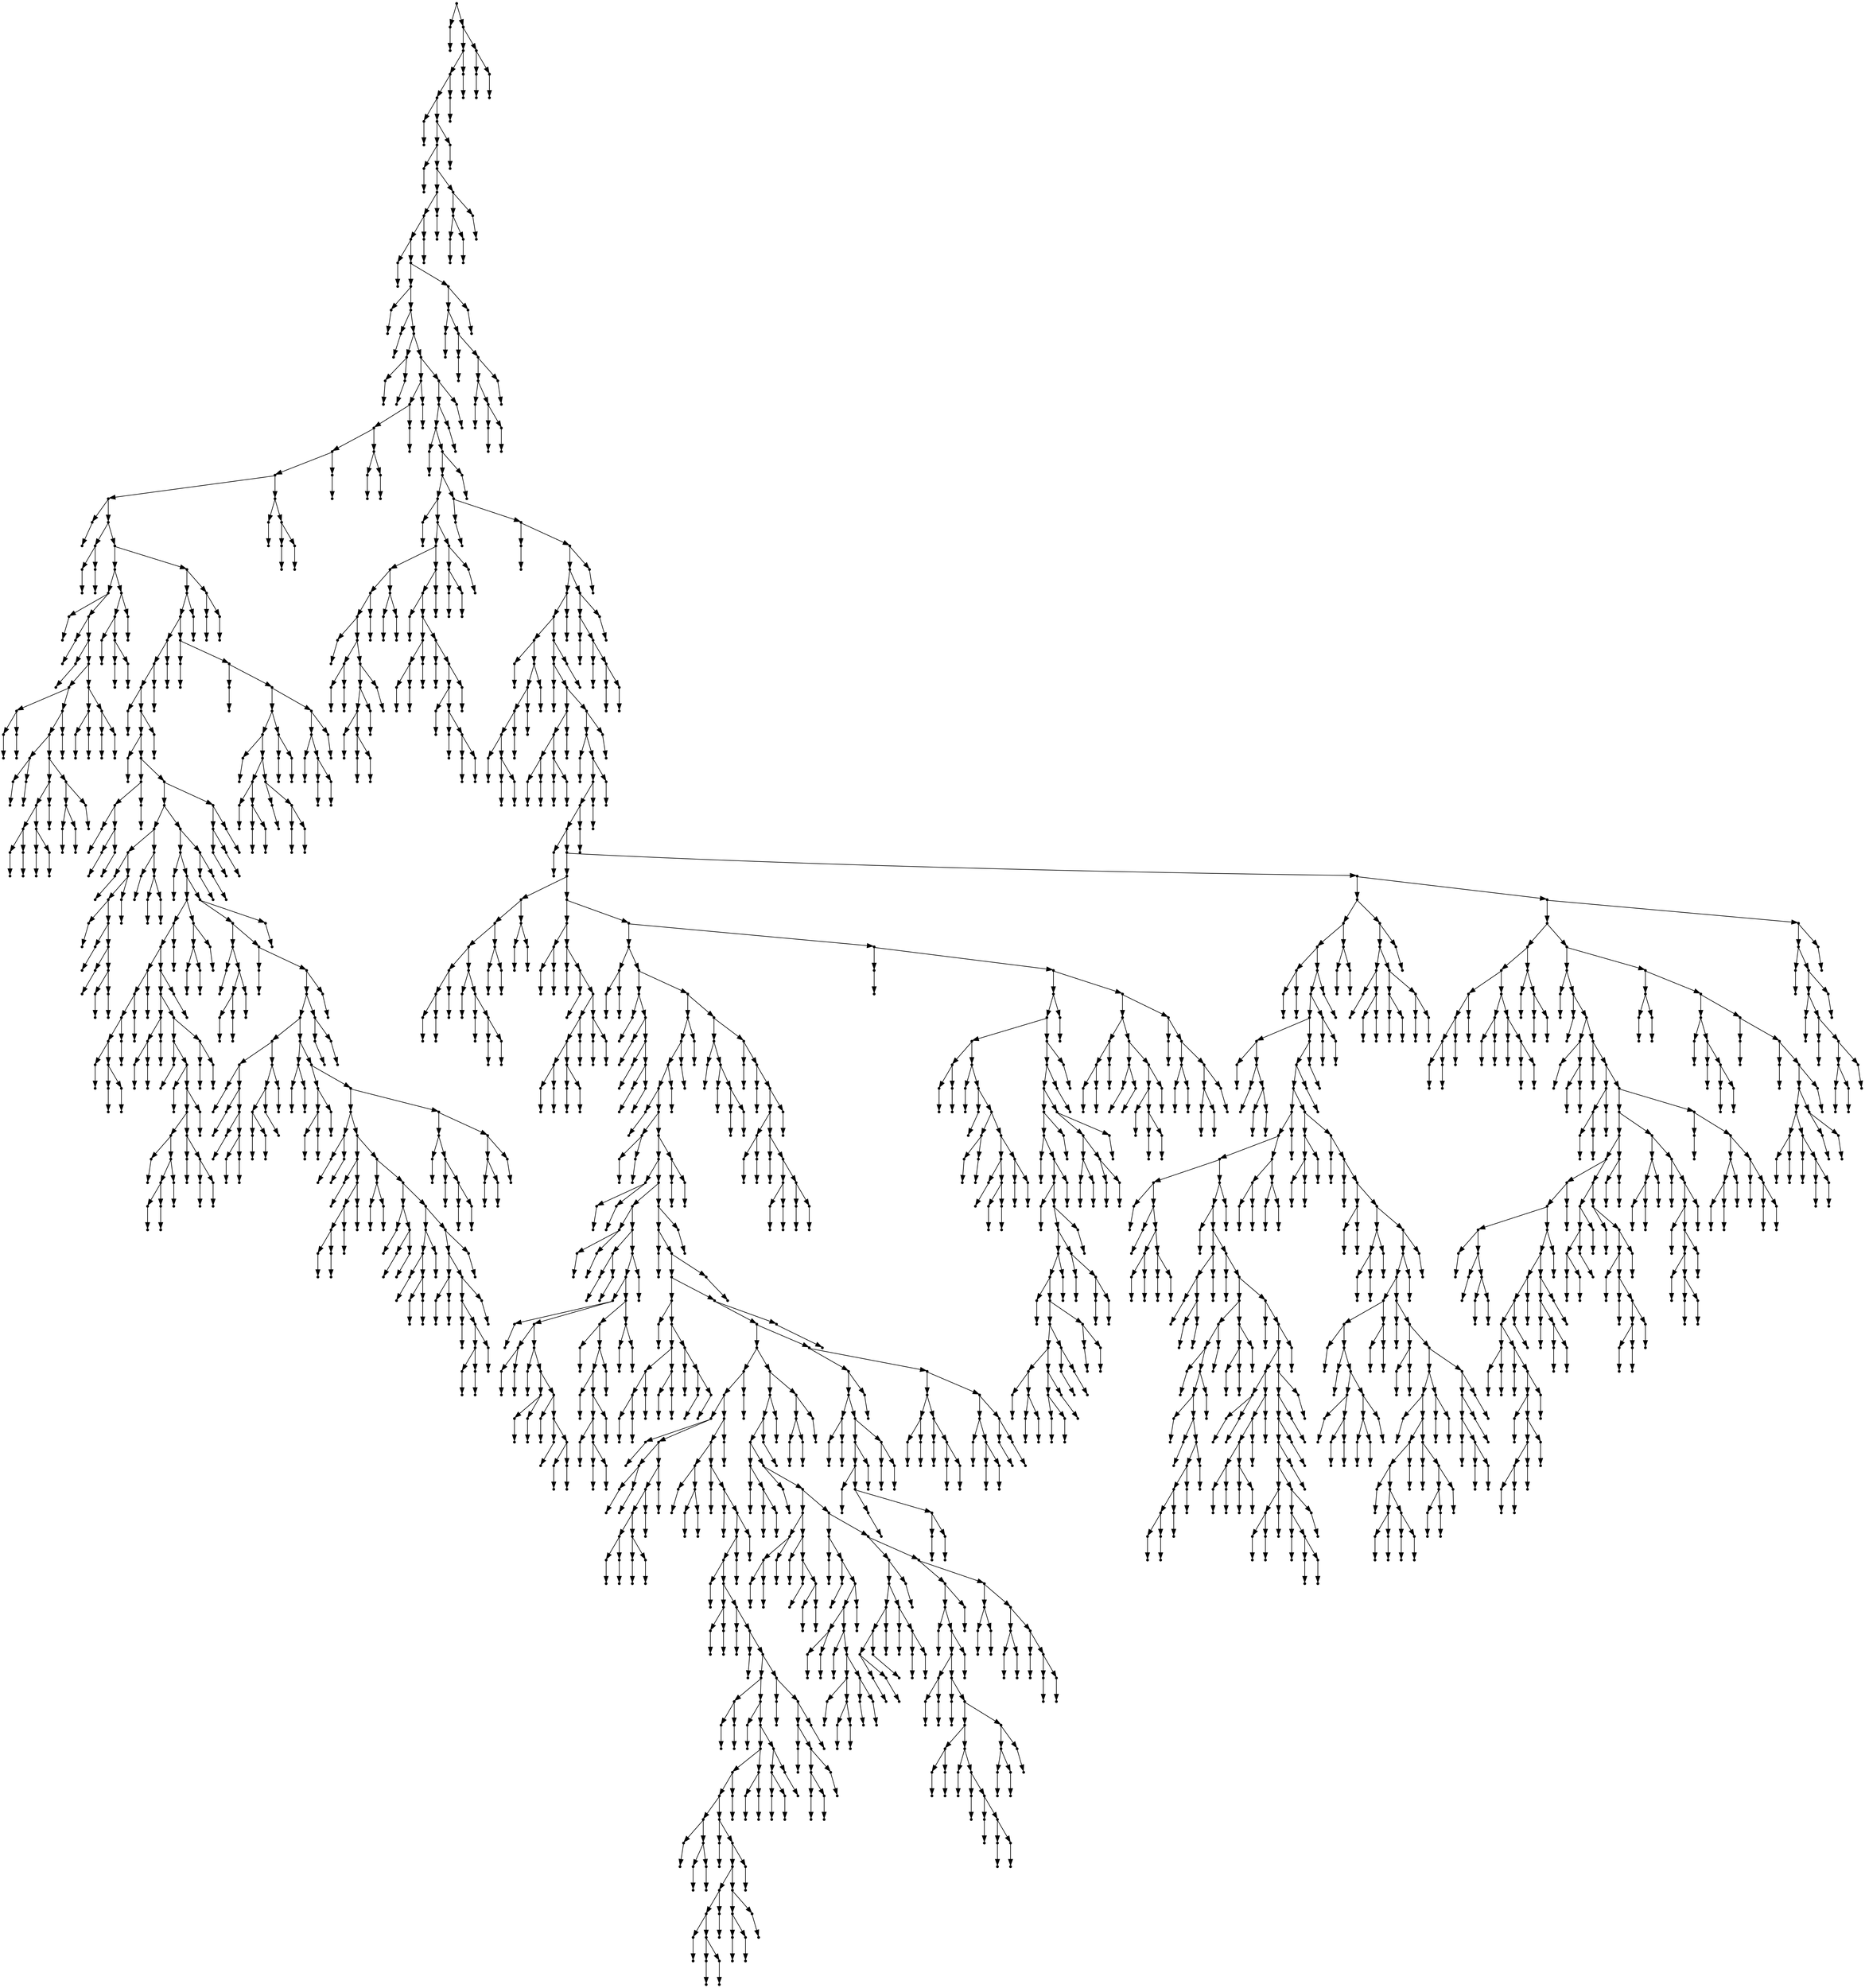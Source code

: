 digraph {
  2179 [shape=point];
  1 [shape=point];
  0 [shape=point];
  2178 [shape=point];
  2172 [shape=point];
  2169 [shape=point];
  2166 [shape=point];
  3 [shape=point];
  2 [shape=point];
  2165 [shape=point];
  2162 [shape=point];
  5 [shape=point];
  4 [shape=point];
  2161 [shape=point];
  2152 [shape=point];
  2149 [shape=point];
  2146 [shape=point];
  7 [shape=point];
  6 [shape=point];
  2145 [shape=point];
  2124 [shape=point];
  9 [shape=point];
  8 [shape=point];
  2123 [shape=point];
  11 [shape=point];
  10 [shape=point];
  2122 [shape=point];
  16 [shape=point];
  13 [shape=point];
  12 [shape=point];
  15 [shape=point];
  14 [shape=point];
  2121 [shape=point];
  489 [shape=point];
  486 [shape=point];
  483 [shape=point];
  477 [shape=point];
  474 [shape=point];
  465 [shape=point];
  18 [shape=point];
  17 [shape=point];
  464 [shape=point];
  23 [shape=point];
  20 [shape=point];
  19 [shape=point];
  22 [shape=point];
  21 [shape=point];
  463 [shape=point];
  94 [shape=point];
  82 [shape=point];
  25 [shape=point];
  24 [shape=point];
  81 [shape=point];
  27 [shape=point];
  26 [shape=point];
  80 [shape=point];
  29 [shape=point];
  28 [shape=point];
  79 [shape=point];
  67 [shape=point];
  34 [shape=point];
  31 [shape=point];
  30 [shape=point];
  33 [shape=point];
  32 [shape=point];
  66 [shape=point];
  63 [shape=point];
  39 [shape=point];
  36 [shape=point];
  35 [shape=point];
  38 [shape=point];
  37 [shape=point];
  62 [shape=point];
  53 [shape=point];
  50 [shape=point];
  44 [shape=point];
  41 [shape=point];
  40 [shape=point];
  43 [shape=point];
  42 [shape=point];
  49 [shape=point];
  46 [shape=point];
  45 [shape=point];
  48 [shape=point];
  47 [shape=point];
  52 [shape=point];
  51 [shape=point];
  61 [shape=point];
  58 [shape=point];
  55 [shape=point];
  54 [shape=point];
  57 [shape=point];
  56 [shape=point];
  60 [shape=point];
  59 [shape=point];
  65 [shape=point];
  64 [shape=point];
  78 [shape=point];
  72 [shape=point];
  69 [shape=point];
  68 [shape=point];
  71 [shape=point];
  70 [shape=point];
  77 [shape=point];
  74 [shape=point];
  73 [shape=point];
  76 [shape=point];
  75 [shape=point];
  93 [shape=point];
  90 [shape=point];
  84 [shape=point];
  83 [shape=point];
  89 [shape=point];
  86 [shape=point];
  85 [shape=point];
  88 [shape=point];
  87 [shape=point];
  92 [shape=point];
  91 [shape=point];
  462 [shape=point];
  456 [shape=point];
  453 [shape=point];
  408 [shape=point];
  405 [shape=point];
  402 [shape=point];
  96 [shape=point];
  95 [shape=point];
  401 [shape=point];
  398 [shape=point];
  98 [shape=point];
  97 [shape=point];
  397 [shape=point];
  109 [shape=point];
  106 [shape=point];
  100 [shape=point];
  99 [shape=point];
  105 [shape=point];
  102 [shape=point];
  101 [shape=point];
  104 [shape=point];
  103 [shape=point];
  108 [shape=point];
  107 [shape=point];
  396 [shape=point];
  387 [shape=point];
  138 [shape=point];
  129 [shape=point];
  111 [shape=point];
  110 [shape=point];
  128 [shape=point];
  125 [shape=point];
  113 [shape=point];
  112 [shape=point];
  124 [shape=point];
  115 [shape=point];
  114 [shape=point];
  123 [shape=point];
  117 [shape=point];
  116 [shape=point];
  122 [shape=point];
  119 [shape=point];
  118 [shape=point];
  121 [shape=point];
  120 [shape=point];
  127 [shape=point];
  126 [shape=point];
  137 [shape=point];
  131 [shape=point];
  130 [shape=point];
  136 [shape=point];
  133 [shape=point];
  132 [shape=point];
  135 [shape=point];
  134 [shape=point];
  386 [shape=point];
  380 [shape=point];
  140 [shape=point];
  139 [shape=point];
  379 [shape=point];
  217 [shape=point];
  208 [shape=point];
  205 [shape=point];
  157 [shape=point];
  154 [shape=point];
  151 [shape=point];
  148 [shape=point];
  142 [shape=point];
  141 [shape=point];
  147 [shape=point];
  144 [shape=point];
  143 [shape=point];
  146 [shape=point];
  145 [shape=point];
  150 [shape=point];
  149 [shape=point];
  153 [shape=point];
  152 [shape=point];
  156 [shape=point];
  155 [shape=point];
  204 [shape=point];
  201 [shape=point];
  165 [shape=point];
  162 [shape=point];
  159 [shape=point];
  158 [shape=point];
  161 [shape=point];
  160 [shape=point];
  164 [shape=point];
  163 [shape=point];
  200 [shape=point];
  194 [shape=point];
  167 [shape=point];
  166 [shape=point];
  193 [shape=point];
  169 [shape=point];
  168 [shape=point];
  192 [shape=point];
  189 [shape=point];
  180 [shape=point];
  171 [shape=point];
  170 [shape=point];
  179 [shape=point];
  176 [shape=point];
  173 [shape=point];
  172 [shape=point];
  175 [shape=point];
  174 [shape=point];
  178 [shape=point];
  177 [shape=point];
  188 [shape=point];
  182 [shape=point];
  181 [shape=point];
  187 [shape=point];
  184 [shape=point];
  183 [shape=point];
  186 [shape=point];
  185 [shape=point];
  191 [shape=point];
  190 [shape=point];
  199 [shape=point];
  196 [shape=point];
  195 [shape=point];
  198 [shape=point];
  197 [shape=point];
  203 [shape=point];
  202 [shape=point];
  207 [shape=point];
  206 [shape=point];
  216 [shape=point];
  213 [shape=point];
  210 [shape=point];
  209 [shape=point];
  212 [shape=point];
  211 [shape=point];
  215 [shape=point];
  214 [shape=point];
  378 [shape=point];
  375 [shape=point];
  228 [shape=point];
  219 [shape=point];
  218 [shape=point];
  227 [shape=point];
  224 [shape=point];
  221 [shape=point];
  220 [shape=point];
  223 [shape=point];
  222 [shape=point];
  226 [shape=point];
  225 [shape=point];
  374 [shape=point];
  230 [shape=point];
  229 [shape=point];
  373 [shape=point];
  370 [shape=point];
  364 [shape=point];
  256 [shape=point];
  244 [shape=point];
  232 [shape=point];
  231 [shape=point];
  243 [shape=point];
  234 [shape=point];
  233 [shape=point];
  242 [shape=point];
  236 [shape=point];
  235 [shape=point];
  241 [shape=point];
  238 [shape=point];
  237 [shape=point];
  240 [shape=point];
  239 [shape=point];
  255 [shape=point];
  252 [shape=point];
  249 [shape=point];
  246 [shape=point];
  245 [shape=point];
  248 [shape=point];
  247 [shape=point];
  251 [shape=point];
  250 [shape=point];
  254 [shape=point];
  253 [shape=point];
  363 [shape=point];
  261 [shape=point];
  258 [shape=point];
  257 [shape=point];
  260 [shape=point];
  259 [shape=point];
  362 [shape=point];
  269 [shape=point];
  266 [shape=point];
  263 [shape=point];
  262 [shape=point];
  265 [shape=point];
  264 [shape=point];
  268 [shape=point];
  267 [shape=point];
  361 [shape=point];
  340 [shape=point];
  274 [shape=point];
  271 [shape=point];
  270 [shape=point];
  273 [shape=point];
  272 [shape=point];
  339 [shape=point];
  288 [shape=point];
  276 [shape=point];
  275 [shape=point];
  287 [shape=point];
  284 [shape=point];
  281 [shape=point];
  278 [shape=point];
  277 [shape=point];
  280 [shape=point];
  279 [shape=point];
  283 [shape=point];
  282 [shape=point];
  286 [shape=point];
  285 [shape=point];
  338 [shape=point];
  293 [shape=point];
  290 [shape=point];
  289 [shape=point];
  292 [shape=point];
  291 [shape=point];
  337 [shape=point];
  301 [shape=point];
  295 [shape=point];
  294 [shape=point];
  300 [shape=point];
  297 [shape=point];
  296 [shape=point];
  299 [shape=point];
  298 [shape=point];
  336 [shape=point];
  312 [shape=point];
  309 [shape=point];
  303 [shape=point];
  302 [shape=point];
  308 [shape=point];
  305 [shape=point];
  304 [shape=point];
  307 [shape=point];
  306 [shape=point];
  311 [shape=point];
  310 [shape=point];
  335 [shape=point];
  332 [shape=point];
  317 [shape=point];
  314 [shape=point];
  313 [shape=point];
  316 [shape=point];
  315 [shape=point];
  331 [shape=point];
  328 [shape=point];
  319 [shape=point];
  318 [shape=point];
  327 [shape=point];
  324 [shape=point];
  321 [shape=point];
  320 [shape=point];
  323 [shape=point];
  322 [shape=point];
  326 [shape=point];
  325 [shape=point];
  330 [shape=point];
  329 [shape=point];
  334 [shape=point];
  333 [shape=point];
  360 [shape=point];
  351 [shape=point];
  342 [shape=point];
  341 [shape=point];
  350 [shape=point];
  344 [shape=point];
  343 [shape=point];
  349 [shape=point];
  346 [shape=point];
  345 [shape=point];
  348 [shape=point];
  347 [shape=point];
  359 [shape=point];
  356 [shape=point];
  353 [shape=point];
  352 [shape=point];
  355 [shape=point];
  354 [shape=point];
  358 [shape=point];
  357 [shape=point];
  369 [shape=point];
  366 [shape=point];
  365 [shape=point];
  368 [shape=point];
  367 [shape=point];
  372 [shape=point];
  371 [shape=point];
  377 [shape=point];
  376 [shape=point];
  385 [shape=point];
  382 [shape=point];
  381 [shape=point];
  384 [shape=point];
  383 [shape=point];
  395 [shape=point];
  392 [shape=point];
  389 [shape=point];
  388 [shape=point];
  391 [shape=point];
  390 [shape=point];
  394 [shape=point];
  393 [shape=point];
  400 [shape=point];
  399 [shape=point];
  404 [shape=point];
  403 [shape=point];
  407 [shape=point];
  406 [shape=point];
  452 [shape=point];
  410 [shape=point];
  409 [shape=point];
  451 [shape=point];
  412 [shape=point];
  411 [shape=point];
  450 [shape=point];
  438 [shape=point];
  432 [shape=point];
  414 [shape=point];
  413 [shape=point];
  431 [shape=point];
  422 [shape=point];
  416 [shape=point];
  415 [shape=point];
  421 [shape=point];
  418 [shape=point];
  417 [shape=point];
  420 [shape=point];
  419 [shape=point];
  430 [shape=point];
  424 [shape=point];
  423 [shape=point];
  429 [shape=point];
  426 [shape=point];
  425 [shape=point];
  428 [shape=point];
  427 [shape=point];
  437 [shape=point];
  434 [shape=point];
  433 [shape=point];
  436 [shape=point];
  435 [shape=point];
  449 [shape=point];
  446 [shape=point];
  440 [shape=point];
  439 [shape=point];
  445 [shape=point];
  442 [shape=point];
  441 [shape=point];
  444 [shape=point];
  443 [shape=point];
  448 [shape=point];
  447 [shape=point];
  455 [shape=point];
  454 [shape=point];
  461 [shape=point];
  458 [shape=point];
  457 [shape=point];
  460 [shape=point];
  459 [shape=point];
  473 [shape=point];
  467 [shape=point];
  466 [shape=point];
  472 [shape=point];
  469 [shape=point];
  468 [shape=point];
  471 [shape=point];
  470 [shape=point];
  476 [shape=point];
  475 [shape=point];
  482 [shape=point];
  479 [shape=point];
  478 [shape=point];
  481 [shape=point];
  480 [shape=point];
  485 [shape=point];
  484 [shape=point];
  488 [shape=point];
  487 [shape=point];
  2120 [shape=point];
  2117 [shape=point];
  2114 [shape=point];
  491 [shape=point];
  490 [shape=point];
  2113 [shape=point];
  2110 [shape=point];
  568 [shape=point];
  493 [shape=point];
  492 [shape=point];
  567 [shape=point];
  558 [shape=point];
  525 [shape=point];
  519 [shape=point];
  516 [shape=point];
  495 [shape=point];
  494 [shape=point];
  515 [shape=point];
  500 [shape=point];
  497 [shape=point];
  496 [shape=point];
  499 [shape=point];
  498 [shape=point];
  514 [shape=point];
  511 [shape=point];
  508 [shape=point];
  502 [shape=point];
  501 [shape=point];
  507 [shape=point];
  504 [shape=point];
  503 [shape=point];
  506 [shape=point];
  505 [shape=point];
  510 [shape=point];
  509 [shape=point];
  513 [shape=point];
  512 [shape=point];
  518 [shape=point];
  517 [shape=point];
  524 [shape=point];
  521 [shape=point];
  520 [shape=point];
  523 [shape=point];
  522 [shape=point];
  557 [shape=point];
  554 [shape=point];
  527 [shape=point];
  526 [shape=point];
  553 [shape=point];
  535 [shape=point];
  532 [shape=point];
  529 [shape=point];
  528 [shape=point];
  531 [shape=point];
  530 [shape=point];
  534 [shape=point];
  533 [shape=point];
  552 [shape=point];
  537 [shape=point];
  536 [shape=point];
  551 [shape=point];
  548 [shape=point];
  539 [shape=point];
  538 [shape=point];
  547 [shape=point];
  541 [shape=point];
  540 [shape=point];
  546 [shape=point];
  543 [shape=point];
  542 [shape=point];
  545 [shape=point];
  544 [shape=point];
  550 [shape=point];
  549 [shape=point];
  556 [shape=point];
  555 [shape=point];
  566 [shape=point];
  563 [shape=point];
  560 [shape=point];
  559 [shape=point];
  562 [shape=point];
  561 [shape=point];
  565 [shape=point];
  564 [shape=point];
  2109 [shape=point];
  570 [shape=point];
  569 [shape=point];
  2108 [shape=point];
  572 [shape=point];
  571 [shape=point];
  2107 [shape=point];
  2104 [shape=point];
  2089 [shape=point];
  2086 [shape=point];
  592 [shape=point];
  574 [shape=point];
  573 [shape=point];
  591 [shape=point];
  588 [shape=point];
  585 [shape=point];
  582 [shape=point];
  576 [shape=point];
  575 [shape=point];
  581 [shape=point];
  578 [shape=point];
  577 [shape=point];
  580 [shape=point];
  579 [shape=point];
  584 [shape=point];
  583 [shape=point];
  587 [shape=point];
  586 [shape=point];
  590 [shape=point];
  589 [shape=point];
  2085 [shape=point];
  2082 [shape=point];
  594 [shape=point];
  593 [shape=point];
  2081 [shape=point];
  608 [shape=point];
  605 [shape=point];
  599 [shape=point];
  596 [shape=point];
  595 [shape=point];
  598 [shape=point];
  597 [shape=point];
  604 [shape=point];
  601 [shape=point];
  600 [shape=point];
  603 [shape=point];
  602 [shape=point];
  607 [shape=point];
  606 [shape=point];
  2080 [shape=point];
  2077 [shape=point];
  610 [shape=point];
  609 [shape=point];
  2076 [shape=point];
  2073 [shape=point];
  2070 [shape=point];
  2067 [shape=point];
  612 [shape=point];
  611 [shape=point];
  2066 [shape=point];
  1430 [shape=point];
  644 [shape=point];
  638 [shape=point];
  632 [shape=point];
  620 [shape=point];
  617 [shape=point];
  614 [shape=point];
  613 [shape=point];
  616 [shape=point];
  615 [shape=point];
  619 [shape=point];
  618 [shape=point];
  631 [shape=point];
  622 [shape=point];
  621 [shape=point];
  630 [shape=point];
  624 [shape=point];
  623 [shape=point];
  629 [shape=point];
  626 [shape=point];
  625 [shape=point];
  628 [shape=point];
  627 [shape=point];
  637 [shape=point];
  634 [shape=point];
  633 [shape=point];
  636 [shape=point];
  635 [shape=point];
  643 [shape=point];
  640 [shape=point];
  639 [shape=point];
  642 [shape=point];
  641 [shape=point];
  1429 [shape=point];
  676 [shape=point];
  649 [shape=point];
  646 [shape=point];
  645 [shape=point];
  648 [shape=point];
  647 [shape=point];
  675 [shape=point];
  651 [shape=point];
  650 [shape=point];
  674 [shape=point];
  653 [shape=point];
  652 [shape=point];
  673 [shape=point];
  667 [shape=point];
  664 [shape=point];
  658 [shape=point];
  655 [shape=point];
  654 [shape=point];
  657 [shape=point];
  656 [shape=point];
  663 [shape=point];
  660 [shape=point];
  659 [shape=point];
  662 [shape=point];
  661 [shape=point];
  666 [shape=point];
  665 [shape=point];
  672 [shape=point];
  669 [shape=point];
  668 [shape=point];
  671 [shape=point];
  670 [shape=point];
  1428 [shape=point];
  1263 [shape=point];
  681 [shape=point];
  678 [shape=point];
  677 [shape=point];
  680 [shape=point];
  679 [shape=point];
  1262 [shape=point];
  695 [shape=point];
  683 [shape=point];
  682 [shape=point];
  694 [shape=point];
  685 [shape=point];
  684 [shape=point];
  693 [shape=point];
  687 [shape=point];
  686 [shape=point];
  692 [shape=point];
  689 [shape=point];
  688 [shape=point];
  691 [shape=point];
  690 [shape=point];
  1261 [shape=point];
  1219 [shape=point];
  1216 [shape=point];
  1213 [shape=point];
  1210 [shape=point];
  697 [shape=point];
  696 [shape=point];
  1209 [shape=point];
  702 [shape=point];
  699 [shape=point];
  698 [shape=point];
  701 [shape=point];
  700 [shape=point];
  1208 [shape=point];
  1202 [shape=point];
  707 [shape=point];
  704 [shape=point];
  703 [shape=point];
  706 [shape=point];
  705 [shape=point];
  1201 [shape=point];
  778 [shape=point];
  712 [shape=point];
  709 [shape=point];
  708 [shape=point];
  711 [shape=point];
  710 [shape=point];
  777 [shape=point];
  717 [shape=point];
  714 [shape=point];
  713 [shape=point];
  716 [shape=point];
  715 [shape=point];
  776 [shape=point];
  773 [shape=point];
  746 [shape=point];
  719 [shape=point];
  718 [shape=point];
  745 [shape=point];
  724 [shape=point];
  721 [shape=point];
  720 [shape=point];
  723 [shape=point];
  722 [shape=point];
  744 [shape=point];
  726 [shape=point];
  725 [shape=point];
  743 [shape=point];
  731 [shape=point];
  728 [shape=point];
  727 [shape=point];
  730 [shape=point];
  729 [shape=point];
  742 [shape=point];
  733 [shape=point];
  732 [shape=point];
  741 [shape=point];
  735 [shape=point];
  734 [shape=point];
  740 [shape=point];
  737 [shape=point];
  736 [shape=point];
  739 [shape=point];
  738 [shape=point];
  772 [shape=point];
  766 [shape=point];
  748 [shape=point];
  747 [shape=point];
  765 [shape=point];
  762 [shape=point];
  750 [shape=point];
  749 [shape=point];
  761 [shape=point];
  758 [shape=point];
  752 [shape=point];
  751 [shape=point];
  757 [shape=point];
  754 [shape=point];
  753 [shape=point];
  756 [shape=point];
  755 [shape=point];
  760 [shape=point];
  759 [shape=point];
  764 [shape=point];
  763 [shape=point];
  771 [shape=point];
  768 [shape=point];
  767 [shape=point];
  770 [shape=point];
  769 [shape=point];
  775 [shape=point];
  774 [shape=point];
  1200 [shape=point];
  1197 [shape=point];
  780 [shape=point];
  779 [shape=point];
  1196 [shape=point];
  1193 [shape=point];
  806 [shape=point];
  782 [shape=point];
  781 [shape=point];
  805 [shape=point];
  796 [shape=point];
  790 [shape=point];
  787 [shape=point];
  784 [shape=point];
  783 [shape=point];
  786 [shape=point];
  785 [shape=point];
  789 [shape=point];
  788 [shape=point];
  795 [shape=point];
  792 [shape=point];
  791 [shape=point];
  794 [shape=point];
  793 [shape=point];
  804 [shape=point];
  798 [shape=point];
  797 [shape=point];
  803 [shape=point];
  800 [shape=point];
  799 [shape=point];
  802 [shape=point];
  801 [shape=point];
  1192 [shape=point];
  1189 [shape=point];
  1129 [shape=point];
  955 [shape=point];
  952 [shape=point];
  832 [shape=point];
  808 [shape=point];
  807 [shape=point];
  831 [shape=point];
  813 [shape=point];
  810 [shape=point];
  809 [shape=point];
  812 [shape=point];
  811 [shape=point];
  830 [shape=point];
  827 [shape=point];
  824 [shape=point];
  818 [shape=point];
  815 [shape=point];
  814 [shape=point];
  817 [shape=point];
  816 [shape=point];
  823 [shape=point];
  820 [shape=point];
  819 [shape=point];
  822 [shape=point];
  821 [shape=point];
  826 [shape=point];
  825 [shape=point];
  829 [shape=point];
  828 [shape=point];
  951 [shape=point];
  948 [shape=point];
  840 [shape=point];
  834 [shape=point];
  833 [shape=point];
  839 [shape=point];
  836 [shape=point];
  835 [shape=point];
  838 [shape=point];
  837 [shape=point];
  947 [shape=point];
  842 [shape=point];
  841 [shape=point];
  946 [shape=point];
  844 [shape=point];
  843 [shape=point];
  945 [shape=point];
  942 [shape=point];
  939 [shape=point];
  846 [shape=point];
  845 [shape=point];
  938 [shape=point];
  851 [shape=point];
  848 [shape=point];
  847 [shape=point];
  850 [shape=point];
  849 [shape=point];
  937 [shape=point];
  853 [shape=point];
  852 [shape=point];
  936 [shape=point];
  855 [shape=point];
  854 [shape=point];
  935 [shape=point];
  917 [shape=point];
  860 [shape=point];
  857 [shape=point];
  856 [shape=point];
  859 [shape=point];
  858 [shape=point];
  916 [shape=point];
  862 [shape=point];
  861 [shape=point];
  915 [shape=point];
  906 [shape=point];
  900 [shape=point];
  897 [shape=point];
  870 [shape=point];
  864 [shape=point];
  863 [shape=point];
  869 [shape=point];
  866 [shape=point];
  865 [shape=point];
  868 [shape=point];
  867 [shape=point];
  896 [shape=point];
  872 [shape=point];
  871 [shape=point];
  895 [shape=point];
  892 [shape=point];
  883 [shape=point];
  880 [shape=point];
  874 [shape=point];
  873 [shape=point];
  879 [shape=point];
  876 [shape=point];
  875 [shape=point];
  878 [shape=point];
  877 [shape=point];
  882 [shape=point];
  881 [shape=point];
  891 [shape=point];
  888 [shape=point];
  885 [shape=point];
  884 [shape=point];
  887 [shape=point];
  886 [shape=point];
  890 [shape=point];
  889 [shape=point];
  894 [shape=point];
  893 [shape=point];
  899 [shape=point];
  898 [shape=point];
  905 [shape=point];
  902 [shape=point];
  901 [shape=point];
  904 [shape=point];
  903 [shape=point];
  914 [shape=point];
  911 [shape=point];
  908 [shape=point];
  907 [shape=point];
  910 [shape=point];
  909 [shape=point];
  913 [shape=point];
  912 [shape=point];
  934 [shape=point];
  919 [shape=point];
  918 [shape=point];
  933 [shape=point];
  930 [shape=point];
  921 [shape=point];
  920 [shape=point];
  929 [shape=point];
  926 [shape=point];
  923 [shape=point];
  922 [shape=point];
  925 [shape=point];
  924 [shape=point];
  928 [shape=point];
  927 [shape=point];
  932 [shape=point];
  931 [shape=point];
  941 [shape=point];
  940 [shape=point];
  944 [shape=point];
  943 [shape=point];
  950 [shape=point];
  949 [shape=point];
  954 [shape=point];
  953 [shape=point];
  1128 [shape=point];
  1119 [shape=point];
  1116 [shape=point];
  1113 [shape=point];
  963 [shape=point];
  957 [shape=point];
  956 [shape=point];
  962 [shape=point];
  959 [shape=point];
  958 [shape=point];
  961 [shape=point];
  960 [shape=point];
  1112 [shape=point];
  965 [shape=point];
  964 [shape=point];
  1111 [shape=point];
  985 [shape=point];
  973 [shape=point];
  970 [shape=point];
  967 [shape=point];
  966 [shape=point];
  969 [shape=point];
  968 [shape=point];
  972 [shape=point];
  971 [shape=point];
  984 [shape=point];
  975 [shape=point];
  974 [shape=point];
  983 [shape=point];
  977 [shape=point];
  976 [shape=point];
  982 [shape=point];
  979 [shape=point];
  978 [shape=point];
  981 [shape=point];
  980 [shape=point];
  1110 [shape=point];
  1017 [shape=point];
  987 [shape=point];
  986 [shape=point];
  1016 [shape=point];
  989 [shape=point];
  988 [shape=point];
  1015 [shape=point];
  1012 [shape=point];
  994 [shape=point];
  991 [shape=point];
  990 [shape=point];
  993 [shape=point];
  992 [shape=point];
  1011 [shape=point];
  996 [shape=point];
  995 [shape=point];
  1010 [shape=point];
  1004 [shape=point];
  998 [shape=point];
  997 [shape=point];
  1003 [shape=point];
  1000 [shape=point];
  999 [shape=point];
  1002 [shape=point];
  1001 [shape=point];
  1009 [shape=point];
  1006 [shape=point];
  1005 [shape=point];
  1008 [shape=point];
  1007 [shape=point];
  1014 [shape=point];
  1013 [shape=point];
  1109 [shape=point];
  1040 [shape=point];
  1037 [shape=point];
  1028 [shape=point];
  1025 [shape=point];
  1022 [shape=point];
  1019 [shape=point];
  1018 [shape=point];
  1021 [shape=point];
  1020 [shape=point];
  1024 [shape=point];
  1023 [shape=point];
  1027 [shape=point];
  1026 [shape=point];
  1036 [shape=point];
  1030 [shape=point];
  1029 [shape=point];
  1035 [shape=point];
  1032 [shape=point];
  1031 [shape=point];
  1034 [shape=point];
  1033 [shape=point];
  1039 [shape=point];
  1038 [shape=point];
  1108 [shape=point];
  1087 [shape=point];
  1084 [shape=point];
  1042 [shape=point];
  1041 [shape=point];
  1083 [shape=point];
  1080 [shape=point];
  1047 [shape=point];
  1044 [shape=point];
  1043 [shape=point];
  1046 [shape=point];
  1045 [shape=point];
  1079 [shape=point];
  1049 [shape=point];
  1048 [shape=point];
  1078 [shape=point];
  1069 [shape=point];
  1054 [shape=point];
  1051 [shape=point];
  1050 [shape=point];
  1053 [shape=point];
  1052 [shape=point];
  1068 [shape=point];
  1056 [shape=point];
  1055 [shape=point];
  1067 [shape=point];
  1058 [shape=point];
  1057 [shape=point];
  1066 [shape=point];
  1060 [shape=point];
  1059 [shape=point];
  1065 [shape=point];
  1062 [shape=point];
  1061 [shape=point];
  1064 [shape=point];
  1063 [shape=point];
  1077 [shape=point];
  1074 [shape=point];
  1071 [shape=point];
  1070 [shape=point];
  1073 [shape=point];
  1072 [shape=point];
  1076 [shape=point];
  1075 [shape=point];
  1082 [shape=point];
  1081 [shape=point];
  1086 [shape=point];
  1085 [shape=point];
  1107 [shape=point];
  1092 [shape=point];
  1089 [shape=point];
  1088 [shape=point];
  1091 [shape=point];
  1090 [shape=point];
  1106 [shape=point];
  1097 [shape=point];
  1094 [shape=point];
  1093 [shape=point];
  1096 [shape=point];
  1095 [shape=point];
  1105 [shape=point];
  1099 [shape=point];
  1098 [shape=point];
  1104 [shape=point];
  1101 [shape=point];
  1100 [shape=point];
  1103 [shape=point];
  1102 [shape=point];
  1115 [shape=point];
  1114 [shape=point];
  1118 [shape=point];
  1117 [shape=point];
  1127 [shape=point];
  1124 [shape=point];
  1121 [shape=point];
  1120 [shape=point];
  1123 [shape=point];
  1122 [shape=point];
  1126 [shape=point];
  1125 [shape=point];
  1188 [shape=point];
  1158 [shape=point];
  1155 [shape=point];
  1134 [shape=point];
  1131 [shape=point];
  1130 [shape=point];
  1133 [shape=point];
  1132 [shape=point];
  1154 [shape=point];
  1148 [shape=point];
  1145 [shape=point];
  1136 [shape=point];
  1135 [shape=point];
  1144 [shape=point];
  1138 [shape=point];
  1137 [shape=point];
  1143 [shape=point];
  1140 [shape=point];
  1139 [shape=point];
  1142 [shape=point];
  1141 [shape=point];
  1147 [shape=point];
  1146 [shape=point];
  1153 [shape=point];
  1150 [shape=point];
  1149 [shape=point];
  1152 [shape=point];
  1151 [shape=point];
  1157 [shape=point];
  1156 [shape=point];
  1187 [shape=point];
  1172 [shape=point];
  1163 [shape=point];
  1160 [shape=point];
  1159 [shape=point];
  1162 [shape=point];
  1161 [shape=point];
  1171 [shape=point];
  1165 [shape=point];
  1164 [shape=point];
  1170 [shape=point];
  1167 [shape=point];
  1166 [shape=point];
  1169 [shape=point];
  1168 [shape=point];
  1186 [shape=point];
  1180 [shape=point];
  1174 [shape=point];
  1173 [shape=point];
  1179 [shape=point];
  1176 [shape=point];
  1175 [shape=point];
  1178 [shape=point];
  1177 [shape=point];
  1185 [shape=point];
  1182 [shape=point];
  1181 [shape=point];
  1184 [shape=point];
  1183 [shape=point];
  1191 [shape=point];
  1190 [shape=point];
  1195 [shape=point];
  1194 [shape=point];
  1199 [shape=point];
  1198 [shape=point];
  1207 [shape=point];
  1204 [shape=point];
  1203 [shape=point];
  1206 [shape=point];
  1205 [shape=point];
  1212 [shape=point];
  1211 [shape=point];
  1215 [shape=point];
  1214 [shape=point];
  1218 [shape=point];
  1217 [shape=point];
  1260 [shape=point];
  1230 [shape=point];
  1221 [shape=point];
  1220 [shape=point];
  1229 [shape=point];
  1223 [shape=point];
  1222 [shape=point];
  1228 [shape=point];
  1225 [shape=point];
  1224 [shape=point];
  1227 [shape=point];
  1226 [shape=point];
  1259 [shape=point];
  1232 [shape=point];
  1231 [shape=point];
  1258 [shape=point];
  1234 [shape=point];
  1233 [shape=point];
  1257 [shape=point];
  1254 [shape=point];
  1239 [shape=point];
  1236 [shape=point];
  1235 [shape=point];
  1238 [shape=point];
  1237 [shape=point];
  1253 [shape=point];
  1241 [shape=point];
  1240 [shape=point];
  1252 [shape=point];
  1246 [shape=point];
  1243 [shape=point];
  1242 [shape=point];
  1245 [shape=point];
  1244 [shape=point];
  1251 [shape=point];
  1248 [shape=point];
  1247 [shape=point];
  1250 [shape=point];
  1249 [shape=point];
  1256 [shape=point];
  1255 [shape=point];
  1427 [shape=point];
  1265 [shape=point];
  1264 [shape=point];
  1426 [shape=point];
  1381 [shape=point];
  1378 [shape=point];
  1297 [shape=point];
  1270 [shape=point];
  1267 [shape=point];
  1266 [shape=point];
  1269 [shape=point];
  1268 [shape=point];
  1296 [shape=point];
  1272 [shape=point];
  1271 [shape=point];
  1295 [shape=point];
  1274 [shape=point];
  1273 [shape=point];
  1294 [shape=point];
  1279 [shape=point];
  1276 [shape=point];
  1275 [shape=point];
  1278 [shape=point];
  1277 [shape=point];
  1293 [shape=point];
  1287 [shape=point];
  1281 [shape=point];
  1280 [shape=point];
  1286 [shape=point];
  1283 [shape=point];
  1282 [shape=point];
  1285 [shape=point];
  1284 [shape=point];
  1292 [shape=point];
  1289 [shape=point];
  1288 [shape=point];
  1291 [shape=point];
  1290 [shape=point];
  1377 [shape=point];
  1374 [shape=point];
  1371 [shape=point];
  1356 [shape=point];
  1353 [shape=point];
  1299 [shape=point];
  1298 [shape=point];
  1352 [shape=point];
  1349 [shape=point];
  1301 [shape=point];
  1300 [shape=point];
  1348 [shape=point];
  1345 [shape=point];
  1336 [shape=point];
  1333 [shape=point];
  1303 [shape=point];
  1302 [shape=point];
  1332 [shape=point];
  1326 [shape=point];
  1320 [shape=point];
  1311 [shape=point];
  1305 [shape=point];
  1304 [shape=point];
  1310 [shape=point];
  1307 [shape=point];
  1306 [shape=point];
  1309 [shape=point];
  1308 [shape=point];
  1319 [shape=point];
  1316 [shape=point];
  1313 [shape=point];
  1312 [shape=point];
  1315 [shape=point];
  1314 [shape=point];
  1318 [shape=point];
  1317 [shape=point];
  1325 [shape=point];
  1322 [shape=point];
  1321 [shape=point];
  1324 [shape=point];
  1323 [shape=point];
  1331 [shape=point];
  1328 [shape=point];
  1327 [shape=point];
  1330 [shape=point];
  1329 [shape=point];
  1335 [shape=point];
  1334 [shape=point];
  1344 [shape=point];
  1338 [shape=point];
  1337 [shape=point];
  1343 [shape=point];
  1340 [shape=point];
  1339 [shape=point];
  1342 [shape=point];
  1341 [shape=point];
  1347 [shape=point];
  1346 [shape=point];
  1351 [shape=point];
  1350 [shape=point];
  1355 [shape=point];
  1354 [shape=point];
  1370 [shape=point];
  1367 [shape=point];
  1361 [shape=point];
  1358 [shape=point];
  1357 [shape=point];
  1360 [shape=point];
  1359 [shape=point];
  1366 [shape=point];
  1363 [shape=point];
  1362 [shape=point];
  1365 [shape=point];
  1364 [shape=point];
  1369 [shape=point];
  1368 [shape=point];
  1373 [shape=point];
  1372 [shape=point];
  1376 [shape=point];
  1375 [shape=point];
  1380 [shape=point];
  1379 [shape=point];
  1425 [shape=point];
  1407 [shape=point];
  1389 [shape=point];
  1386 [shape=point];
  1383 [shape=point];
  1382 [shape=point];
  1385 [shape=point];
  1384 [shape=point];
  1388 [shape=point];
  1387 [shape=point];
  1406 [shape=point];
  1394 [shape=point];
  1391 [shape=point];
  1390 [shape=point];
  1393 [shape=point];
  1392 [shape=point];
  1405 [shape=point];
  1402 [shape=point];
  1396 [shape=point];
  1395 [shape=point];
  1401 [shape=point];
  1398 [shape=point];
  1397 [shape=point];
  1400 [shape=point];
  1399 [shape=point];
  1404 [shape=point];
  1403 [shape=point];
  1424 [shape=point];
  1409 [shape=point];
  1408 [shape=point];
  1423 [shape=point];
  1414 [shape=point];
  1411 [shape=point];
  1410 [shape=point];
  1413 [shape=point];
  1412 [shape=point];
  1422 [shape=point];
  1419 [shape=point];
  1416 [shape=point];
  1415 [shape=point];
  1418 [shape=point];
  1417 [shape=point];
  1421 [shape=point];
  1420 [shape=point];
  2065 [shape=point];
  1777 [shape=point];
  1753 [shape=point];
  1747 [shape=point];
  1435 [shape=point];
  1432 [shape=point];
  1431 [shape=point];
  1434 [shape=point];
  1433 [shape=point];
  1746 [shape=point];
  1743 [shape=point];
  1737 [shape=point];
  1446 [shape=point];
  1437 [shape=point];
  1436 [shape=point];
  1445 [shape=point];
  1439 [shape=point];
  1438 [shape=point];
  1444 [shape=point];
  1441 [shape=point];
  1440 [shape=point];
  1443 [shape=point];
  1442 [shape=point];
  1736 [shape=point];
  1733 [shape=point];
  1730 [shape=point];
  1601 [shape=point];
  1598 [shape=point];
  1586 [shape=point];
  1463 [shape=point];
  1448 [shape=point];
  1447 [shape=point];
  1462 [shape=point];
  1450 [shape=point];
  1449 [shape=point];
  1461 [shape=point];
  1455 [shape=point];
  1452 [shape=point];
  1451 [shape=point];
  1454 [shape=point];
  1453 [shape=point];
  1460 [shape=point];
  1457 [shape=point];
  1456 [shape=point];
  1459 [shape=point];
  1458 [shape=point];
  1585 [shape=point];
  1582 [shape=point];
  1465 [shape=point];
  1464 [shape=point];
  1581 [shape=point];
  1476 [shape=point];
  1473 [shape=point];
  1467 [shape=point];
  1466 [shape=point];
  1472 [shape=point];
  1469 [shape=point];
  1468 [shape=point];
  1471 [shape=point];
  1470 [shape=point];
  1475 [shape=point];
  1474 [shape=point];
  1580 [shape=point];
  1478 [shape=point];
  1477 [shape=point];
  1579 [shape=point];
  1516 [shape=point];
  1507 [shape=point];
  1504 [shape=point];
  1480 [shape=point];
  1479 [shape=point];
  1503 [shape=point];
  1500 [shape=point];
  1482 [shape=point];
  1481 [shape=point];
  1499 [shape=point];
  1484 [shape=point];
  1483 [shape=point];
  1498 [shape=point];
  1495 [shape=point];
  1492 [shape=point];
  1489 [shape=point];
  1486 [shape=point];
  1485 [shape=point];
  1488 [shape=point];
  1487 [shape=point];
  1491 [shape=point];
  1490 [shape=point];
  1494 [shape=point];
  1493 [shape=point];
  1497 [shape=point];
  1496 [shape=point];
  1502 [shape=point];
  1501 [shape=point];
  1506 [shape=point];
  1505 [shape=point];
  1515 [shape=point];
  1512 [shape=point];
  1509 [shape=point];
  1508 [shape=point];
  1511 [shape=point];
  1510 [shape=point];
  1514 [shape=point];
  1513 [shape=point];
  1578 [shape=point];
  1518 [shape=point];
  1517 [shape=point];
  1577 [shape=point];
  1574 [shape=point];
  1541 [shape=point];
  1523 [shape=point];
  1520 [shape=point];
  1519 [shape=point];
  1522 [shape=point];
  1521 [shape=point];
  1540 [shape=point];
  1537 [shape=point];
  1534 [shape=point];
  1528 [shape=point];
  1525 [shape=point];
  1524 [shape=point];
  1527 [shape=point];
  1526 [shape=point];
  1533 [shape=point];
  1530 [shape=point];
  1529 [shape=point];
  1532 [shape=point];
  1531 [shape=point];
  1536 [shape=point];
  1535 [shape=point];
  1539 [shape=point];
  1538 [shape=point];
  1573 [shape=point];
  1570 [shape=point];
  1567 [shape=point];
  1564 [shape=point];
  1561 [shape=point];
  1549 [shape=point];
  1546 [shape=point];
  1543 [shape=point];
  1542 [shape=point];
  1545 [shape=point];
  1544 [shape=point];
  1548 [shape=point];
  1547 [shape=point];
  1560 [shape=point];
  1557 [shape=point];
  1551 [shape=point];
  1550 [shape=point];
  1556 [shape=point];
  1553 [shape=point];
  1552 [shape=point];
  1555 [shape=point];
  1554 [shape=point];
  1559 [shape=point];
  1558 [shape=point];
  1563 [shape=point];
  1562 [shape=point];
  1566 [shape=point];
  1565 [shape=point];
  1569 [shape=point];
  1568 [shape=point];
  1572 [shape=point];
  1571 [shape=point];
  1576 [shape=point];
  1575 [shape=point];
  1584 [shape=point];
  1583 [shape=point];
  1597 [shape=point];
  1591 [shape=point];
  1588 [shape=point];
  1587 [shape=point];
  1590 [shape=point];
  1589 [shape=point];
  1596 [shape=point];
  1593 [shape=point];
  1592 [shape=point];
  1595 [shape=point];
  1594 [shape=point];
  1600 [shape=point];
  1599 [shape=point];
  1729 [shape=point];
  1609 [shape=point];
  1606 [shape=point];
  1603 [shape=point];
  1602 [shape=point];
  1605 [shape=point];
  1604 [shape=point];
  1608 [shape=point];
  1607 [shape=point];
  1728 [shape=point];
  1611 [shape=point];
  1610 [shape=point];
  1727 [shape=point];
  1613 [shape=point];
  1612 [shape=point];
  1726 [shape=point];
  1618 [shape=point];
  1615 [shape=point];
  1614 [shape=point];
  1617 [shape=point];
  1616 [shape=point];
  1725 [shape=point];
  1626 [shape=point];
  1623 [shape=point];
  1620 [shape=point];
  1619 [shape=point];
  1622 [shape=point];
  1621 [shape=point];
  1625 [shape=point];
  1624 [shape=point];
  1724 [shape=point];
  1721 [shape=point];
  1718 [shape=point];
  1655 [shape=point];
  1649 [shape=point];
  1628 [shape=point];
  1627 [shape=point];
  1648 [shape=point];
  1630 [shape=point];
  1629 [shape=point];
  1647 [shape=point];
  1638 [shape=point];
  1632 [shape=point];
  1631 [shape=point];
  1637 [shape=point];
  1634 [shape=point];
  1633 [shape=point];
  1636 [shape=point];
  1635 [shape=point];
  1646 [shape=point];
  1643 [shape=point];
  1640 [shape=point];
  1639 [shape=point];
  1642 [shape=point];
  1641 [shape=point];
  1645 [shape=point];
  1644 [shape=point];
  1654 [shape=point];
  1651 [shape=point];
  1650 [shape=point];
  1653 [shape=point];
  1652 [shape=point];
  1717 [shape=point];
  1657 [shape=point];
  1656 [shape=point];
  1716 [shape=point];
  1662 [shape=point];
  1659 [shape=point];
  1658 [shape=point];
  1661 [shape=point];
  1660 [shape=point];
  1715 [shape=point];
  1700 [shape=point];
  1694 [shape=point];
  1664 [shape=point];
  1663 [shape=point];
  1693 [shape=point];
  1681 [shape=point];
  1678 [shape=point];
  1666 [shape=point];
  1665 [shape=point];
  1677 [shape=point];
  1671 [shape=point];
  1668 [shape=point];
  1667 [shape=point];
  1670 [shape=point];
  1669 [shape=point];
  1676 [shape=point];
  1673 [shape=point];
  1672 [shape=point];
  1675 [shape=point];
  1674 [shape=point];
  1680 [shape=point];
  1679 [shape=point];
  1692 [shape=point];
  1683 [shape=point];
  1682 [shape=point];
  1691 [shape=point];
  1688 [shape=point];
  1685 [shape=point];
  1684 [shape=point];
  1687 [shape=point];
  1686 [shape=point];
  1690 [shape=point];
  1689 [shape=point];
  1699 [shape=point];
  1696 [shape=point];
  1695 [shape=point];
  1698 [shape=point];
  1697 [shape=point];
  1714 [shape=point];
  1711 [shape=point];
  1708 [shape=point];
  1702 [shape=point];
  1701 [shape=point];
  1707 [shape=point];
  1704 [shape=point];
  1703 [shape=point];
  1706 [shape=point];
  1705 [shape=point];
  1710 [shape=point];
  1709 [shape=point];
  1713 [shape=point];
  1712 [shape=point];
  1720 [shape=point];
  1719 [shape=point];
  1723 [shape=point];
  1722 [shape=point];
  1732 [shape=point];
  1731 [shape=point];
  1735 [shape=point];
  1734 [shape=point];
  1742 [shape=point];
  1739 [shape=point];
  1738 [shape=point];
  1741 [shape=point];
  1740 [shape=point];
  1745 [shape=point];
  1744 [shape=point];
  1752 [shape=point];
  1749 [shape=point];
  1748 [shape=point];
  1751 [shape=point];
  1750 [shape=point];
  1776 [shape=point];
  1773 [shape=point];
  1761 [shape=point];
  1755 [shape=point];
  1754 [shape=point];
  1760 [shape=point];
  1757 [shape=point];
  1756 [shape=point];
  1759 [shape=point];
  1758 [shape=point];
  1772 [shape=point];
  1766 [shape=point];
  1763 [shape=point];
  1762 [shape=point];
  1765 [shape=point];
  1764 [shape=point];
  1771 [shape=point];
  1768 [shape=point];
  1767 [shape=point];
  1770 [shape=point];
  1769 [shape=point];
  1775 [shape=point];
  1774 [shape=point];
  2064 [shape=point];
  2040 [shape=point];
  1812 [shape=point];
  1803 [shape=point];
  1788 [shape=point];
  1785 [shape=point];
  1782 [shape=point];
  1779 [shape=point];
  1778 [shape=point];
  1781 [shape=point];
  1780 [shape=point];
  1784 [shape=point];
  1783 [shape=point];
  1787 [shape=point];
  1786 [shape=point];
  1802 [shape=point];
  1793 [shape=point];
  1790 [shape=point];
  1789 [shape=point];
  1792 [shape=point];
  1791 [shape=point];
  1801 [shape=point];
  1795 [shape=point];
  1794 [shape=point];
  1800 [shape=point];
  1797 [shape=point];
  1796 [shape=point];
  1799 [shape=point];
  1798 [shape=point];
  1811 [shape=point];
  1805 [shape=point];
  1804 [shape=point];
  1810 [shape=point];
  1807 [shape=point];
  1806 [shape=point];
  1809 [shape=point];
  1808 [shape=point];
  2039 [shape=point];
  1991 [shape=point];
  1814 [shape=point];
  1813 [shape=point];
  1990 [shape=point];
  1816 [shape=point];
  1815 [shape=point];
  1989 [shape=point];
  1824 [shape=point];
  1818 [shape=point];
  1817 [shape=point];
  1823 [shape=point];
  1820 [shape=point];
  1819 [shape=point];
  1822 [shape=point];
  1821 [shape=point];
  1988 [shape=point];
  1826 [shape=point];
  1825 [shape=point];
  1987 [shape=point];
  1834 [shape=point];
  1831 [shape=point];
  1828 [shape=point];
  1827 [shape=point];
  1830 [shape=point];
  1829 [shape=point];
  1833 [shape=point];
  1832 [shape=point];
  1986 [shape=point];
  1965 [shape=point];
  1935 [shape=point];
  1929 [shape=point];
  1896 [shape=point];
  1893 [shape=point];
  1845 [shape=point];
  1836 [shape=point];
  1835 [shape=point];
  1844 [shape=point];
  1838 [shape=point];
  1837 [shape=point];
  1843 [shape=point];
  1840 [shape=point];
  1839 [shape=point];
  1842 [shape=point];
  1841 [shape=point];
  1892 [shape=point];
  1889 [shape=point];
  1877 [shape=point];
  1874 [shape=point];
  1871 [shape=point];
  1850 [shape=point];
  1847 [shape=point];
  1846 [shape=point];
  1849 [shape=point];
  1848 [shape=point];
  1870 [shape=point];
  1852 [shape=point];
  1851 [shape=point];
  1869 [shape=point];
  1866 [shape=point];
  1854 [shape=point];
  1853 [shape=point];
  1865 [shape=point];
  1862 [shape=point];
  1859 [shape=point];
  1856 [shape=point];
  1855 [shape=point];
  1858 [shape=point];
  1857 [shape=point];
  1861 [shape=point];
  1860 [shape=point];
  1864 [shape=point];
  1863 [shape=point];
  1868 [shape=point];
  1867 [shape=point];
  1873 [shape=point];
  1872 [shape=point];
  1876 [shape=point];
  1875 [shape=point];
  1888 [shape=point];
  1885 [shape=point];
  1879 [shape=point];
  1878 [shape=point];
  1884 [shape=point];
  1881 [shape=point];
  1880 [shape=point];
  1883 [shape=point];
  1882 [shape=point];
  1887 [shape=point];
  1886 [shape=point];
  1891 [shape=point];
  1890 [shape=point];
  1895 [shape=point];
  1894 [shape=point];
  1928 [shape=point];
  1907 [shape=point];
  1904 [shape=point];
  1901 [shape=point];
  1898 [shape=point];
  1897 [shape=point];
  1900 [shape=point];
  1899 [shape=point];
  1903 [shape=point];
  1902 [shape=point];
  1906 [shape=point];
  1905 [shape=point];
  1927 [shape=point];
  1909 [shape=point];
  1908 [shape=point];
  1926 [shape=point];
  1923 [shape=point];
  1911 [shape=point];
  1910 [shape=point];
  1922 [shape=point];
  1913 [shape=point];
  1912 [shape=point];
  1921 [shape=point];
  1918 [shape=point];
  1915 [shape=point];
  1914 [shape=point];
  1917 [shape=point];
  1916 [shape=point];
  1920 [shape=point];
  1919 [shape=point];
  1925 [shape=point];
  1924 [shape=point];
  1934 [shape=point];
  1931 [shape=point];
  1930 [shape=point];
  1933 [shape=point];
  1932 [shape=point];
  1964 [shape=point];
  1943 [shape=point];
  1940 [shape=point];
  1937 [shape=point];
  1936 [shape=point];
  1939 [shape=point];
  1938 [shape=point];
  1942 [shape=point];
  1941 [shape=point];
  1963 [shape=point];
  1945 [shape=point];
  1944 [shape=point];
  1962 [shape=point];
  1959 [shape=point];
  1947 [shape=point];
  1946 [shape=point];
  1958 [shape=point];
  1955 [shape=point];
  1949 [shape=point];
  1948 [shape=point];
  1954 [shape=point];
  1951 [shape=point];
  1950 [shape=point];
  1953 [shape=point];
  1952 [shape=point];
  1957 [shape=point];
  1956 [shape=point];
  1961 [shape=point];
  1960 [shape=point];
  1985 [shape=point];
  1967 [shape=point];
  1966 [shape=point];
  1984 [shape=point];
  1975 [shape=point];
  1972 [shape=point];
  1969 [shape=point];
  1968 [shape=point];
  1971 [shape=point];
  1970 [shape=point];
  1974 [shape=point];
  1973 [shape=point];
  1983 [shape=point];
  1977 [shape=point];
  1976 [shape=point];
  1982 [shape=point];
  1979 [shape=point];
  1978 [shape=point];
  1981 [shape=point];
  1980 [shape=point];
  2038 [shape=point];
  1996 [shape=point];
  1993 [shape=point];
  1992 [shape=point];
  1995 [shape=point];
  1994 [shape=point];
  2037 [shape=point];
  2007 [shape=point];
  1998 [shape=point];
  1997 [shape=point];
  2006 [shape=point];
  2000 [shape=point];
  1999 [shape=point];
  2005 [shape=point];
  2002 [shape=point];
  2001 [shape=point];
  2004 [shape=point];
  2003 [shape=point];
  2036 [shape=point];
  2009 [shape=point];
  2008 [shape=point];
  2035 [shape=point];
  2011 [shape=point];
  2010 [shape=point];
  2034 [shape=point];
  2031 [shape=point];
  2025 [shape=point];
  2016 [shape=point];
  2013 [shape=point];
  2012 [shape=point];
  2015 [shape=point];
  2014 [shape=point];
  2024 [shape=point];
  2018 [shape=point];
  2017 [shape=point];
  2023 [shape=point];
  2020 [shape=point];
  2019 [shape=point];
  2022 [shape=point];
  2021 [shape=point];
  2030 [shape=point];
  2027 [shape=point];
  2026 [shape=point];
  2029 [shape=point];
  2028 [shape=point];
  2033 [shape=point];
  2032 [shape=point];
  2063 [shape=point];
  2060 [shape=point];
  2042 [shape=point];
  2041 [shape=point];
  2059 [shape=point];
  2056 [shape=point];
  2044 [shape=point];
  2043 [shape=point];
  2055 [shape=point];
  2046 [shape=point];
  2045 [shape=point];
  2054 [shape=point];
  2051 [shape=point];
  2048 [shape=point];
  2047 [shape=point];
  2050 [shape=point];
  2049 [shape=point];
  2053 [shape=point];
  2052 [shape=point];
  2058 [shape=point];
  2057 [shape=point];
  2062 [shape=point];
  2061 [shape=point];
  2069 [shape=point];
  2068 [shape=point];
  2072 [shape=point];
  2071 [shape=point];
  2075 [shape=point];
  2074 [shape=point];
  2079 [shape=point];
  2078 [shape=point];
  2084 [shape=point];
  2083 [shape=point];
  2088 [shape=point];
  2087 [shape=point];
  2103 [shape=point];
  2100 [shape=point];
  2091 [shape=point];
  2090 [shape=point];
  2099 [shape=point];
  2093 [shape=point];
  2092 [shape=point];
  2098 [shape=point];
  2095 [shape=point];
  2094 [shape=point];
  2097 [shape=point];
  2096 [shape=point];
  2102 [shape=point];
  2101 [shape=point];
  2106 [shape=point];
  2105 [shape=point];
  2112 [shape=point];
  2111 [shape=point];
  2116 [shape=point];
  2115 [shape=point];
  2119 [shape=point];
  2118 [shape=point];
  2144 [shape=point];
  2141 [shape=point];
  2126 [shape=point];
  2125 [shape=point];
  2140 [shape=point];
  2128 [shape=point];
  2127 [shape=point];
  2139 [shape=point];
  2136 [shape=point];
  2130 [shape=point];
  2129 [shape=point];
  2135 [shape=point];
  2132 [shape=point];
  2131 [shape=point];
  2134 [shape=point];
  2133 [shape=point];
  2138 [shape=point];
  2137 [shape=point];
  2143 [shape=point];
  2142 [shape=point];
  2148 [shape=point];
  2147 [shape=point];
  2151 [shape=point];
  2150 [shape=point];
  2160 [shape=point];
  2157 [shape=point];
  2154 [shape=point];
  2153 [shape=point];
  2156 [shape=point];
  2155 [shape=point];
  2159 [shape=point];
  2158 [shape=point];
  2164 [shape=point];
  2163 [shape=point];
  2168 [shape=point];
  2167 [shape=point];
  2171 [shape=point];
  2170 [shape=point];
  2177 [shape=point];
  2174 [shape=point];
  2173 [shape=point];
  2176 [shape=point];
  2175 [shape=point];
2179 -> 1;
1 -> 0;
2179 -> 2178;
2178 -> 2172;
2172 -> 2169;
2169 -> 2166;
2166 -> 3;
3 -> 2;
2166 -> 2165;
2165 -> 2162;
2162 -> 5;
5 -> 4;
2162 -> 2161;
2161 -> 2152;
2152 -> 2149;
2149 -> 2146;
2146 -> 7;
7 -> 6;
2146 -> 2145;
2145 -> 2124;
2124 -> 9;
9 -> 8;
2124 -> 2123;
2123 -> 11;
11 -> 10;
2123 -> 2122;
2122 -> 16;
16 -> 13;
13 -> 12;
16 -> 15;
15 -> 14;
2122 -> 2121;
2121 -> 489;
489 -> 486;
486 -> 483;
483 -> 477;
477 -> 474;
474 -> 465;
465 -> 18;
18 -> 17;
465 -> 464;
464 -> 23;
23 -> 20;
20 -> 19;
23 -> 22;
22 -> 21;
464 -> 463;
463 -> 94;
94 -> 82;
82 -> 25;
25 -> 24;
82 -> 81;
81 -> 27;
27 -> 26;
81 -> 80;
80 -> 29;
29 -> 28;
80 -> 79;
79 -> 67;
67 -> 34;
34 -> 31;
31 -> 30;
34 -> 33;
33 -> 32;
67 -> 66;
66 -> 63;
63 -> 39;
39 -> 36;
36 -> 35;
39 -> 38;
38 -> 37;
63 -> 62;
62 -> 53;
53 -> 50;
50 -> 44;
44 -> 41;
41 -> 40;
44 -> 43;
43 -> 42;
50 -> 49;
49 -> 46;
46 -> 45;
49 -> 48;
48 -> 47;
53 -> 52;
52 -> 51;
62 -> 61;
61 -> 58;
58 -> 55;
55 -> 54;
58 -> 57;
57 -> 56;
61 -> 60;
60 -> 59;
66 -> 65;
65 -> 64;
79 -> 78;
78 -> 72;
72 -> 69;
69 -> 68;
72 -> 71;
71 -> 70;
78 -> 77;
77 -> 74;
74 -> 73;
77 -> 76;
76 -> 75;
94 -> 93;
93 -> 90;
90 -> 84;
84 -> 83;
90 -> 89;
89 -> 86;
86 -> 85;
89 -> 88;
88 -> 87;
93 -> 92;
92 -> 91;
463 -> 462;
462 -> 456;
456 -> 453;
453 -> 408;
408 -> 405;
405 -> 402;
402 -> 96;
96 -> 95;
402 -> 401;
401 -> 398;
398 -> 98;
98 -> 97;
398 -> 397;
397 -> 109;
109 -> 106;
106 -> 100;
100 -> 99;
106 -> 105;
105 -> 102;
102 -> 101;
105 -> 104;
104 -> 103;
109 -> 108;
108 -> 107;
397 -> 396;
396 -> 387;
387 -> 138;
138 -> 129;
129 -> 111;
111 -> 110;
129 -> 128;
128 -> 125;
125 -> 113;
113 -> 112;
125 -> 124;
124 -> 115;
115 -> 114;
124 -> 123;
123 -> 117;
117 -> 116;
123 -> 122;
122 -> 119;
119 -> 118;
122 -> 121;
121 -> 120;
128 -> 127;
127 -> 126;
138 -> 137;
137 -> 131;
131 -> 130;
137 -> 136;
136 -> 133;
133 -> 132;
136 -> 135;
135 -> 134;
387 -> 386;
386 -> 380;
380 -> 140;
140 -> 139;
380 -> 379;
379 -> 217;
217 -> 208;
208 -> 205;
205 -> 157;
157 -> 154;
154 -> 151;
151 -> 148;
148 -> 142;
142 -> 141;
148 -> 147;
147 -> 144;
144 -> 143;
147 -> 146;
146 -> 145;
151 -> 150;
150 -> 149;
154 -> 153;
153 -> 152;
157 -> 156;
156 -> 155;
205 -> 204;
204 -> 201;
201 -> 165;
165 -> 162;
162 -> 159;
159 -> 158;
162 -> 161;
161 -> 160;
165 -> 164;
164 -> 163;
201 -> 200;
200 -> 194;
194 -> 167;
167 -> 166;
194 -> 193;
193 -> 169;
169 -> 168;
193 -> 192;
192 -> 189;
189 -> 180;
180 -> 171;
171 -> 170;
180 -> 179;
179 -> 176;
176 -> 173;
173 -> 172;
176 -> 175;
175 -> 174;
179 -> 178;
178 -> 177;
189 -> 188;
188 -> 182;
182 -> 181;
188 -> 187;
187 -> 184;
184 -> 183;
187 -> 186;
186 -> 185;
192 -> 191;
191 -> 190;
200 -> 199;
199 -> 196;
196 -> 195;
199 -> 198;
198 -> 197;
204 -> 203;
203 -> 202;
208 -> 207;
207 -> 206;
217 -> 216;
216 -> 213;
213 -> 210;
210 -> 209;
213 -> 212;
212 -> 211;
216 -> 215;
215 -> 214;
379 -> 378;
378 -> 375;
375 -> 228;
228 -> 219;
219 -> 218;
228 -> 227;
227 -> 224;
224 -> 221;
221 -> 220;
224 -> 223;
223 -> 222;
227 -> 226;
226 -> 225;
375 -> 374;
374 -> 230;
230 -> 229;
374 -> 373;
373 -> 370;
370 -> 364;
364 -> 256;
256 -> 244;
244 -> 232;
232 -> 231;
244 -> 243;
243 -> 234;
234 -> 233;
243 -> 242;
242 -> 236;
236 -> 235;
242 -> 241;
241 -> 238;
238 -> 237;
241 -> 240;
240 -> 239;
256 -> 255;
255 -> 252;
252 -> 249;
249 -> 246;
246 -> 245;
249 -> 248;
248 -> 247;
252 -> 251;
251 -> 250;
255 -> 254;
254 -> 253;
364 -> 363;
363 -> 261;
261 -> 258;
258 -> 257;
261 -> 260;
260 -> 259;
363 -> 362;
362 -> 269;
269 -> 266;
266 -> 263;
263 -> 262;
266 -> 265;
265 -> 264;
269 -> 268;
268 -> 267;
362 -> 361;
361 -> 340;
340 -> 274;
274 -> 271;
271 -> 270;
274 -> 273;
273 -> 272;
340 -> 339;
339 -> 288;
288 -> 276;
276 -> 275;
288 -> 287;
287 -> 284;
284 -> 281;
281 -> 278;
278 -> 277;
281 -> 280;
280 -> 279;
284 -> 283;
283 -> 282;
287 -> 286;
286 -> 285;
339 -> 338;
338 -> 293;
293 -> 290;
290 -> 289;
293 -> 292;
292 -> 291;
338 -> 337;
337 -> 301;
301 -> 295;
295 -> 294;
301 -> 300;
300 -> 297;
297 -> 296;
300 -> 299;
299 -> 298;
337 -> 336;
336 -> 312;
312 -> 309;
309 -> 303;
303 -> 302;
309 -> 308;
308 -> 305;
305 -> 304;
308 -> 307;
307 -> 306;
312 -> 311;
311 -> 310;
336 -> 335;
335 -> 332;
332 -> 317;
317 -> 314;
314 -> 313;
317 -> 316;
316 -> 315;
332 -> 331;
331 -> 328;
328 -> 319;
319 -> 318;
328 -> 327;
327 -> 324;
324 -> 321;
321 -> 320;
324 -> 323;
323 -> 322;
327 -> 326;
326 -> 325;
331 -> 330;
330 -> 329;
335 -> 334;
334 -> 333;
361 -> 360;
360 -> 351;
351 -> 342;
342 -> 341;
351 -> 350;
350 -> 344;
344 -> 343;
350 -> 349;
349 -> 346;
346 -> 345;
349 -> 348;
348 -> 347;
360 -> 359;
359 -> 356;
356 -> 353;
353 -> 352;
356 -> 355;
355 -> 354;
359 -> 358;
358 -> 357;
370 -> 369;
369 -> 366;
366 -> 365;
369 -> 368;
368 -> 367;
373 -> 372;
372 -> 371;
378 -> 377;
377 -> 376;
386 -> 385;
385 -> 382;
382 -> 381;
385 -> 384;
384 -> 383;
396 -> 395;
395 -> 392;
392 -> 389;
389 -> 388;
392 -> 391;
391 -> 390;
395 -> 394;
394 -> 393;
401 -> 400;
400 -> 399;
405 -> 404;
404 -> 403;
408 -> 407;
407 -> 406;
453 -> 452;
452 -> 410;
410 -> 409;
452 -> 451;
451 -> 412;
412 -> 411;
451 -> 450;
450 -> 438;
438 -> 432;
432 -> 414;
414 -> 413;
432 -> 431;
431 -> 422;
422 -> 416;
416 -> 415;
422 -> 421;
421 -> 418;
418 -> 417;
421 -> 420;
420 -> 419;
431 -> 430;
430 -> 424;
424 -> 423;
430 -> 429;
429 -> 426;
426 -> 425;
429 -> 428;
428 -> 427;
438 -> 437;
437 -> 434;
434 -> 433;
437 -> 436;
436 -> 435;
450 -> 449;
449 -> 446;
446 -> 440;
440 -> 439;
446 -> 445;
445 -> 442;
442 -> 441;
445 -> 444;
444 -> 443;
449 -> 448;
448 -> 447;
456 -> 455;
455 -> 454;
462 -> 461;
461 -> 458;
458 -> 457;
461 -> 460;
460 -> 459;
474 -> 473;
473 -> 467;
467 -> 466;
473 -> 472;
472 -> 469;
469 -> 468;
472 -> 471;
471 -> 470;
477 -> 476;
476 -> 475;
483 -> 482;
482 -> 479;
479 -> 478;
482 -> 481;
481 -> 480;
486 -> 485;
485 -> 484;
489 -> 488;
488 -> 487;
2121 -> 2120;
2120 -> 2117;
2117 -> 2114;
2114 -> 491;
491 -> 490;
2114 -> 2113;
2113 -> 2110;
2110 -> 568;
568 -> 493;
493 -> 492;
568 -> 567;
567 -> 558;
558 -> 525;
525 -> 519;
519 -> 516;
516 -> 495;
495 -> 494;
516 -> 515;
515 -> 500;
500 -> 497;
497 -> 496;
500 -> 499;
499 -> 498;
515 -> 514;
514 -> 511;
511 -> 508;
508 -> 502;
502 -> 501;
508 -> 507;
507 -> 504;
504 -> 503;
507 -> 506;
506 -> 505;
511 -> 510;
510 -> 509;
514 -> 513;
513 -> 512;
519 -> 518;
518 -> 517;
525 -> 524;
524 -> 521;
521 -> 520;
524 -> 523;
523 -> 522;
558 -> 557;
557 -> 554;
554 -> 527;
527 -> 526;
554 -> 553;
553 -> 535;
535 -> 532;
532 -> 529;
529 -> 528;
532 -> 531;
531 -> 530;
535 -> 534;
534 -> 533;
553 -> 552;
552 -> 537;
537 -> 536;
552 -> 551;
551 -> 548;
548 -> 539;
539 -> 538;
548 -> 547;
547 -> 541;
541 -> 540;
547 -> 546;
546 -> 543;
543 -> 542;
546 -> 545;
545 -> 544;
551 -> 550;
550 -> 549;
557 -> 556;
556 -> 555;
567 -> 566;
566 -> 563;
563 -> 560;
560 -> 559;
563 -> 562;
562 -> 561;
566 -> 565;
565 -> 564;
2110 -> 2109;
2109 -> 570;
570 -> 569;
2109 -> 2108;
2108 -> 572;
572 -> 571;
2108 -> 2107;
2107 -> 2104;
2104 -> 2089;
2089 -> 2086;
2086 -> 592;
592 -> 574;
574 -> 573;
592 -> 591;
591 -> 588;
588 -> 585;
585 -> 582;
582 -> 576;
576 -> 575;
582 -> 581;
581 -> 578;
578 -> 577;
581 -> 580;
580 -> 579;
585 -> 584;
584 -> 583;
588 -> 587;
587 -> 586;
591 -> 590;
590 -> 589;
2086 -> 2085;
2085 -> 2082;
2082 -> 594;
594 -> 593;
2082 -> 2081;
2081 -> 608;
608 -> 605;
605 -> 599;
599 -> 596;
596 -> 595;
599 -> 598;
598 -> 597;
605 -> 604;
604 -> 601;
601 -> 600;
604 -> 603;
603 -> 602;
608 -> 607;
607 -> 606;
2081 -> 2080;
2080 -> 2077;
2077 -> 610;
610 -> 609;
2077 -> 2076;
2076 -> 2073;
2073 -> 2070;
2070 -> 2067;
2067 -> 612;
612 -> 611;
2067 -> 2066;
2066 -> 1430;
1430 -> 644;
644 -> 638;
638 -> 632;
632 -> 620;
620 -> 617;
617 -> 614;
614 -> 613;
617 -> 616;
616 -> 615;
620 -> 619;
619 -> 618;
632 -> 631;
631 -> 622;
622 -> 621;
631 -> 630;
630 -> 624;
624 -> 623;
630 -> 629;
629 -> 626;
626 -> 625;
629 -> 628;
628 -> 627;
638 -> 637;
637 -> 634;
634 -> 633;
637 -> 636;
636 -> 635;
644 -> 643;
643 -> 640;
640 -> 639;
643 -> 642;
642 -> 641;
1430 -> 1429;
1429 -> 676;
676 -> 649;
649 -> 646;
646 -> 645;
649 -> 648;
648 -> 647;
676 -> 675;
675 -> 651;
651 -> 650;
675 -> 674;
674 -> 653;
653 -> 652;
674 -> 673;
673 -> 667;
667 -> 664;
664 -> 658;
658 -> 655;
655 -> 654;
658 -> 657;
657 -> 656;
664 -> 663;
663 -> 660;
660 -> 659;
663 -> 662;
662 -> 661;
667 -> 666;
666 -> 665;
673 -> 672;
672 -> 669;
669 -> 668;
672 -> 671;
671 -> 670;
1429 -> 1428;
1428 -> 1263;
1263 -> 681;
681 -> 678;
678 -> 677;
681 -> 680;
680 -> 679;
1263 -> 1262;
1262 -> 695;
695 -> 683;
683 -> 682;
695 -> 694;
694 -> 685;
685 -> 684;
694 -> 693;
693 -> 687;
687 -> 686;
693 -> 692;
692 -> 689;
689 -> 688;
692 -> 691;
691 -> 690;
1262 -> 1261;
1261 -> 1219;
1219 -> 1216;
1216 -> 1213;
1213 -> 1210;
1210 -> 697;
697 -> 696;
1210 -> 1209;
1209 -> 702;
702 -> 699;
699 -> 698;
702 -> 701;
701 -> 700;
1209 -> 1208;
1208 -> 1202;
1202 -> 707;
707 -> 704;
704 -> 703;
707 -> 706;
706 -> 705;
1202 -> 1201;
1201 -> 778;
778 -> 712;
712 -> 709;
709 -> 708;
712 -> 711;
711 -> 710;
778 -> 777;
777 -> 717;
717 -> 714;
714 -> 713;
717 -> 716;
716 -> 715;
777 -> 776;
776 -> 773;
773 -> 746;
746 -> 719;
719 -> 718;
746 -> 745;
745 -> 724;
724 -> 721;
721 -> 720;
724 -> 723;
723 -> 722;
745 -> 744;
744 -> 726;
726 -> 725;
744 -> 743;
743 -> 731;
731 -> 728;
728 -> 727;
731 -> 730;
730 -> 729;
743 -> 742;
742 -> 733;
733 -> 732;
742 -> 741;
741 -> 735;
735 -> 734;
741 -> 740;
740 -> 737;
737 -> 736;
740 -> 739;
739 -> 738;
773 -> 772;
772 -> 766;
766 -> 748;
748 -> 747;
766 -> 765;
765 -> 762;
762 -> 750;
750 -> 749;
762 -> 761;
761 -> 758;
758 -> 752;
752 -> 751;
758 -> 757;
757 -> 754;
754 -> 753;
757 -> 756;
756 -> 755;
761 -> 760;
760 -> 759;
765 -> 764;
764 -> 763;
772 -> 771;
771 -> 768;
768 -> 767;
771 -> 770;
770 -> 769;
776 -> 775;
775 -> 774;
1201 -> 1200;
1200 -> 1197;
1197 -> 780;
780 -> 779;
1197 -> 1196;
1196 -> 1193;
1193 -> 806;
806 -> 782;
782 -> 781;
806 -> 805;
805 -> 796;
796 -> 790;
790 -> 787;
787 -> 784;
784 -> 783;
787 -> 786;
786 -> 785;
790 -> 789;
789 -> 788;
796 -> 795;
795 -> 792;
792 -> 791;
795 -> 794;
794 -> 793;
805 -> 804;
804 -> 798;
798 -> 797;
804 -> 803;
803 -> 800;
800 -> 799;
803 -> 802;
802 -> 801;
1193 -> 1192;
1192 -> 1189;
1189 -> 1129;
1129 -> 955;
955 -> 952;
952 -> 832;
832 -> 808;
808 -> 807;
832 -> 831;
831 -> 813;
813 -> 810;
810 -> 809;
813 -> 812;
812 -> 811;
831 -> 830;
830 -> 827;
827 -> 824;
824 -> 818;
818 -> 815;
815 -> 814;
818 -> 817;
817 -> 816;
824 -> 823;
823 -> 820;
820 -> 819;
823 -> 822;
822 -> 821;
827 -> 826;
826 -> 825;
830 -> 829;
829 -> 828;
952 -> 951;
951 -> 948;
948 -> 840;
840 -> 834;
834 -> 833;
840 -> 839;
839 -> 836;
836 -> 835;
839 -> 838;
838 -> 837;
948 -> 947;
947 -> 842;
842 -> 841;
947 -> 946;
946 -> 844;
844 -> 843;
946 -> 945;
945 -> 942;
942 -> 939;
939 -> 846;
846 -> 845;
939 -> 938;
938 -> 851;
851 -> 848;
848 -> 847;
851 -> 850;
850 -> 849;
938 -> 937;
937 -> 853;
853 -> 852;
937 -> 936;
936 -> 855;
855 -> 854;
936 -> 935;
935 -> 917;
917 -> 860;
860 -> 857;
857 -> 856;
860 -> 859;
859 -> 858;
917 -> 916;
916 -> 862;
862 -> 861;
916 -> 915;
915 -> 906;
906 -> 900;
900 -> 897;
897 -> 870;
870 -> 864;
864 -> 863;
870 -> 869;
869 -> 866;
866 -> 865;
869 -> 868;
868 -> 867;
897 -> 896;
896 -> 872;
872 -> 871;
896 -> 895;
895 -> 892;
892 -> 883;
883 -> 880;
880 -> 874;
874 -> 873;
880 -> 879;
879 -> 876;
876 -> 875;
879 -> 878;
878 -> 877;
883 -> 882;
882 -> 881;
892 -> 891;
891 -> 888;
888 -> 885;
885 -> 884;
888 -> 887;
887 -> 886;
891 -> 890;
890 -> 889;
895 -> 894;
894 -> 893;
900 -> 899;
899 -> 898;
906 -> 905;
905 -> 902;
902 -> 901;
905 -> 904;
904 -> 903;
915 -> 914;
914 -> 911;
911 -> 908;
908 -> 907;
911 -> 910;
910 -> 909;
914 -> 913;
913 -> 912;
935 -> 934;
934 -> 919;
919 -> 918;
934 -> 933;
933 -> 930;
930 -> 921;
921 -> 920;
930 -> 929;
929 -> 926;
926 -> 923;
923 -> 922;
926 -> 925;
925 -> 924;
929 -> 928;
928 -> 927;
933 -> 932;
932 -> 931;
942 -> 941;
941 -> 940;
945 -> 944;
944 -> 943;
951 -> 950;
950 -> 949;
955 -> 954;
954 -> 953;
1129 -> 1128;
1128 -> 1119;
1119 -> 1116;
1116 -> 1113;
1113 -> 963;
963 -> 957;
957 -> 956;
963 -> 962;
962 -> 959;
959 -> 958;
962 -> 961;
961 -> 960;
1113 -> 1112;
1112 -> 965;
965 -> 964;
1112 -> 1111;
1111 -> 985;
985 -> 973;
973 -> 970;
970 -> 967;
967 -> 966;
970 -> 969;
969 -> 968;
973 -> 972;
972 -> 971;
985 -> 984;
984 -> 975;
975 -> 974;
984 -> 983;
983 -> 977;
977 -> 976;
983 -> 982;
982 -> 979;
979 -> 978;
982 -> 981;
981 -> 980;
1111 -> 1110;
1110 -> 1017;
1017 -> 987;
987 -> 986;
1017 -> 1016;
1016 -> 989;
989 -> 988;
1016 -> 1015;
1015 -> 1012;
1012 -> 994;
994 -> 991;
991 -> 990;
994 -> 993;
993 -> 992;
1012 -> 1011;
1011 -> 996;
996 -> 995;
1011 -> 1010;
1010 -> 1004;
1004 -> 998;
998 -> 997;
1004 -> 1003;
1003 -> 1000;
1000 -> 999;
1003 -> 1002;
1002 -> 1001;
1010 -> 1009;
1009 -> 1006;
1006 -> 1005;
1009 -> 1008;
1008 -> 1007;
1015 -> 1014;
1014 -> 1013;
1110 -> 1109;
1109 -> 1040;
1040 -> 1037;
1037 -> 1028;
1028 -> 1025;
1025 -> 1022;
1022 -> 1019;
1019 -> 1018;
1022 -> 1021;
1021 -> 1020;
1025 -> 1024;
1024 -> 1023;
1028 -> 1027;
1027 -> 1026;
1037 -> 1036;
1036 -> 1030;
1030 -> 1029;
1036 -> 1035;
1035 -> 1032;
1032 -> 1031;
1035 -> 1034;
1034 -> 1033;
1040 -> 1039;
1039 -> 1038;
1109 -> 1108;
1108 -> 1087;
1087 -> 1084;
1084 -> 1042;
1042 -> 1041;
1084 -> 1083;
1083 -> 1080;
1080 -> 1047;
1047 -> 1044;
1044 -> 1043;
1047 -> 1046;
1046 -> 1045;
1080 -> 1079;
1079 -> 1049;
1049 -> 1048;
1079 -> 1078;
1078 -> 1069;
1069 -> 1054;
1054 -> 1051;
1051 -> 1050;
1054 -> 1053;
1053 -> 1052;
1069 -> 1068;
1068 -> 1056;
1056 -> 1055;
1068 -> 1067;
1067 -> 1058;
1058 -> 1057;
1067 -> 1066;
1066 -> 1060;
1060 -> 1059;
1066 -> 1065;
1065 -> 1062;
1062 -> 1061;
1065 -> 1064;
1064 -> 1063;
1078 -> 1077;
1077 -> 1074;
1074 -> 1071;
1071 -> 1070;
1074 -> 1073;
1073 -> 1072;
1077 -> 1076;
1076 -> 1075;
1083 -> 1082;
1082 -> 1081;
1087 -> 1086;
1086 -> 1085;
1108 -> 1107;
1107 -> 1092;
1092 -> 1089;
1089 -> 1088;
1092 -> 1091;
1091 -> 1090;
1107 -> 1106;
1106 -> 1097;
1097 -> 1094;
1094 -> 1093;
1097 -> 1096;
1096 -> 1095;
1106 -> 1105;
1105 -> 1099;
1099 -> 1098;
1105 -> 1104;
1104 -> 1101;
1101 -> 1100;
1104 -> 1103;
1103 -> 1102;
1116 -> 1115;
1115 -> 1114;
1119 -> 1118;
1118 -> 1117;
1128 -> 1127;
1127 -> 1124;
1124 -> 1121;
1121 -> 1120;
1124 -> 1123;
1123 -> 1122;
1127 -> 1126;
1126 -> 1125;
1189 -> 1188;
1188 -> 1158;
1158 -> 1155;
1155 -> 1134;
1134 -> 1131;
1131 -> 1130;
1134 -> 1133;
1133 -> 1132;
1155 -> 1154;
1154 -> 1148;
1148 -> 1145;
1145 -> 1136;
1136 -> 1135;
1145 -> 1144;
1144 -> 1138;
1138 -> 1137;
1144 -> 1143;
1143 -> 1140;
1140 -> 1139;
1143 -> 1142;
1142 -> 1141;
1148 -> 1147;
1147 -> 1146;
1154 -> 1153;
1153 -> 1150;
1150 -> 1149;
1153 -> 1152;
1152 -> 1151;
1158 -> 1157;
1157 -> 1156;
1188 -> 1187;
1187 -> 1172;
1172 -> 1163;
1163 -> 1160;
1160 -> 1159;
1163 -> 1162;
1162 -> 1161;
1172 -> 1171;
1171 -> 1165;
1165 -> 1164;
1171 -> 1170;
1170 -> 1167;
1167 -> 1166;
1170 -> 1169;
1169 -> 1168;
1187 -> 1186;
1186 -> 1180;
1180 -> 1174;
1174 -> 1173;
1180 -> 1179;
1179 -> 1176;
1176 -> 1175;
1179 -> 1178;
1178 -> 1177;
1186 -> 1185;
1185 -> 1182;
1182 -> 1181;
1185 -> 1184;
1184 -> 1183;
1192 -> 1191;
1191 -> 1190;
1196 -> 1195;
1195 -> 1194;
1200 -> 1199;
1199 -> 1198;
1208 -> 1207;
1207 -> 1204;
1204 -> 1203;
1207 -> 1206;
1206 -> 1205;
1213 -> 1212;
1212 -> 1211;
1216 -> 1215;
1215 -> 1214;
1219 -> 1218;
1218 -> 1217;
1261 -> 1260;
1260 -> 1230;
1230 -> 1221;
1221 -> 1220;
1230 -> 1229;
1229 -> 1223;
1223 -> 1222;
1229 -> 1228;
1228 -> 1225;
1225 -> 1224;
1228 -> 1227;
1227 -> 1226;
1260 -> 1259;
1259 -> 1232;
1232 -> 1231;
1259 -> 1258;
1258 -> 1234;
1234 -> 1233;
1258 -> 1257;
1257 -> 1254;
1254 -> 1239;
1239 -> 1236;
1236 -> 1235;
1239 -> 1238;
1238 -> 1237;
1254 -> 1253;
1253 -> 1241;
1241 -> 1240;
1253 -> 1252;
1252 -> 1246;
1246 -> 1243;
1243 -> 1242;
1246 -> 1245;
1245 -> 1244;
1252 -> 1251;
1251 -> 1248;
1248 -> 1247;
1251 -> 1250;
1250 -> 1249;
1257 -> 1256;
1256 -> 1255;
1428 -> 1427;
1427 -> 1265;
1265 -> 1264;
1427 -> 1426;
1426 -> 1381;
1381 -> 1378;
1378 -> 1297;
1297 -> 1270;
1270 -> 1267;
1267 -> 1266;
1270 -> 1269;
1269 -> 1268;
1297 -> 1296;
1296 -> 1272;
1272 -> 1271;
1296 -> 1295;
1295 -> 1274;
1274 -> 1273;
1295 -> 1294;
1294 -> 1279;
1279 -> 1276;
1276 -> 1275;
1279 -> 1278;
1278 -> 1277;
1294 -> 1293;
1293 -> 1287;
1287 -> 1281;
1281 -> 1280;
1287 -> 1286;
1286 -> 1283;
1283 -> 1282;
1286 -> 1285;
1285 -> 1284;
1293 -> 1292;
1292 -> 1289;
1289 -> 1288;
1292 -> 1291;
1291 -> 1290;
1378 -> 1377;
1377 -> 1374;
1374 -> 1371;
1371 -> 1356;
1356 -> 1353;
1353 -> 1299;
1299 -> 1298;
1353 -> 1352;
1352 -> 1349;
1349 -> 1301;
1301 -> 1300;
1349 -> 1348;
1348 -> 1345;
1345 -> 1336;
1336 -> 1333;
1333 -> 1303;
1303 -> 1302;
1333 -> 1332;
1332 -> 1326;
1326 -> 1320;
1320 -> 1311;
1311 -> 1305;
1305 -> 1304;
1311 -> 1310;
1310 -> 1307;
1307 -> 1306;
1310 -> 1309;
1309 -> 1308;
1320 -> 1319;
1319 -> 1316;
1316 -> 1313;
1313 -> 1312;
1316 -> 1315;
1315 -> 1314;
1319 -> 1318;
1318 -> 1317;
1326 -> 1325;
1325 -> 1322;
1322 -> 1321;
1325 -> 1324;
1324 -> 1323;
1332 -> 1331;
1331 -> 1328;
1328 -> 1327;
1331 -> 1330;
1330 -> 1329;
1336 -> 1335;
1335 -> 1334;
1345 -> 1344;
1344 -> 1338;
1338 -> 1337;
1344 -> 1343;
1343 -> 1340;
1340 -> 1339;
1343 -> 1342;
1342 -> 1341;
1348 -> 1347;
1347 -> 1346;
1352 -> 1351;
1351 -> 1350;
1356 -> 1355;
1355 -> 1354;
1371 -> 1370;
1370 -> 1367;
1367 -> 1361;
1361 -> 1358;
1358 -> 1357;
1361 -> 1360;
1360 -> 1359;
1367 -> 1366;
1366 -> 1363;
1363 -> 1362;
1366 -> 1365;
1365 -> 1364;
1370 -> 1369;
1369 -> 1368;
1374 -> 1373;
1373 -> 1372;
1377 -> 1376;
1376 -> 1375;
1381 -> 1380;
1380 -> 1379;
1426 -> 1425;
1425 -> 1407;
1407 -> 1389;
1389 -> 1386;
1386 -> 1383;
1383 -> 1382;
1386 -> 1385;
1385 -> 1384;
1389 -> 1388;
1388 -> 1387;
1407 -> 1406;
1406 -> 1394;
1394 -> 1391;
1391 -> 1390;
1394 -> 1393;
1393 -> 1392;
1406 -> 1405;
1405 -> 1402;
1402 -> 1396;
1396 -> 1395;
1402 -> 1401;
1401 -> 1398;
1398 -> 1397;
1401 -> 1400;
1400 -> 1399;
1405 -> 1404;
1404 -> 1403;
1425 -> 1424;
1424 -> 1409;
1409 -> 1408;
1424 -> 1423;
1423 -> 1414;
1414 -> 1411;
1411 -> 1410;
1414 -> 1413;
1413 -> 1412;
1423 -> 1422;
1422 -> 1419;
1419 -> 1416;
1416 -> 1415;
1419 -> 1418;
1418 -> 1417;
1422 -> 1421;
1421 -> 1420;
2066 -> 2065;
2065 -> 1777;
1777 -> 1753;
1753 -> 1747;
1747 -> 1435;
1435 -> 1432;
1432 -> 1431;
1435 -> 1434;
1434 -> 1433;
1747 -> 1746;
1746 -> 1743;
1743 -> 1737;
1737 -> 1446;
1446 -> 1437;
1437 -> 1436;
1446 -> 1445;
1445 -> 1439;
1439 -> 1438;
1445 -> 1444;
1444 -> 1441;
1441 -> 1440;
1444 -> 1443;
1443 -> 1442;
1737 -> 1736;
1736 -> 1733;
1733 -> 1730;
1730 -> 1601;
1601 -> 1598;
1598 -> 1586;
1586 -> 1463;
1463 -> 1448;
1448 -> 1447;
1463 -> 1462;
1462 -> 1450;
1450 -> 1449;
1462 -> 1461;
1461 -> 1455;
1455 -> 1452;
1452 -> 1451;
1455 -> 1454;
1454 -> 1453;
1461 -> 1460;
1460 -> 1457;
1457 -> 1456;
1460 -> 1459;
1459 -> 1458;
1586 -> 1585;
1585 -> 1582;
1582 -> 1465;
1465 -> 1464;
1582 -> 1581;
1581 -> 1476;
1476 -> 1473;
1473 -> 1467;
1467 -> 1466;
1473 -> 1472;
1472 -> 1469;
1469 -> 1468;
1472 -> 1471;
1471 -> 1470;
1476 -> 1475;
1475 -> 1474;
1581 -> 1580;
1580 -> 1478;
1478 -> 1477;
1580 -> 1579;
1579 -> 1516;
1516 -> 1507;
1507 -> 1504;
1504 -> 1480;
1480 -> 1479;
1504 -> 1503;
1503 -> 1500;
1500 -> 1482;
1482 -> 1481;
1500 -> 1499;
1499 -> 1484;
1484 -> 1483;
1499 -> 1498;
1498 -> 1495;
1495 -> 1492;
1492 -> 1489;
1489 -> 1486;
1486 -> 1485;
1489 -> 1488;
1488 -> 1487;
1492 -> 1491;
1491 -> 1490;
1495 -> 1494;
1494 -> 1493;
1498 -> 1497;
1497 -> 1496;
1503 -> 1502;
1502 -> 1501;
1507 -> 1506;
1506 -> 1505;
1516 -> 1515;
1515 -> 1512;
1512 -> 1509;
1509 -> 1508;
1512 -> 1511;
1511 -> 1510;
1515 -> 1514;
1514 -> 1513;
1579 -> 1578;
1578 -> 1518;
1518 -> 1517;
1578 -> 1577;
1577 -> 1574;
1574 -> 1541;
1541 -> 1523;
1523 -> 1520;
1520 -> 1519;
1523 -> 1522;
1522 -> 1521;
1541 -> 1540;
1540 -> 1537;
1537 -> 1534;
1534 -> 1528;
1528 -> 1525;
1525 -> 1524;
1528 -> 1527;
1527 -> 1526;
1534 -> 1533;
1533 -> 1530;
1530 -> 1529;
1533 -> 1532;
1532 -> 1531;
1537 -> 1536;
1536 -> 1535;
1540 -> 1539;
1539 -> 1538;
1574 -> 1573;
1573 -> 1570;
1570 -> 1567;
1567 -> 1564;
1564 -> 1561;
1561 -> 1549;
1549 -> 1546;
1546 -> 1543;
1543 -> 1542;
1546 -> 1545;
1545 -> 1544;
1549 -> 1548;
1548 -> 1547;
1561 -> 1560;
1560 -> 1557;
1557 -> 1551;
1551 -> 1550;
1557 -> 1556;
1556 -> 1553;
1553 -> 1552;
1556 -> 1555;
1555 -> 1554;
1560 -> 1559;
1559 -> 1558;
1564 -> 1563;
1563 -> 1562;
1567 -> 1566;
1566 -> 1565;
1570 -> 1569;
1569 -> 1568;
1573 -> 1572;
1572 -> 1571;
1577 -> 1576;
1576 -> 1575;
1585 -> 1584;
1584 -> 1583;
1598 -> 1597;
1597 -> 1591;
1591 -> 1588;
1588 -> 1587;
1591 -> 1590;
1590 -> 1589;
1597 -> 1596;
1596 -> 1593;
1593 -> 1592;
1596 -> 1595;
1595 -> 1594;
1601 -> 1600;
1600 -> 1599;
1730 -> 1729;
1729 -> 1609;
1609 -> 1606;
1606 -> 1603;
1603 -> 1602;
1606 -> 1605;
1605 -> 1604;
1609 -> 1608;
1608 -> 1607;
1729 -> 1728;
1728 -> 1611;
1611 -> 1610;
1728 -> 1727;
1727 -> 1613;
1613 -> 1612;
1727 -> 1726;
1726 -> 1618;
1618 -> 1615;
1615 -> 1614;
1618 -> 1617;
1617 -> 1616;
1726 -> 1725;
1725 -> 1626;
1626 -> 1623;
1623 -> 1620;
1620 -> 1619;
1623 -> 1622;
1622 -> 1621;
1626 -> 1625;
1625 -> 1624;
1725 -> 1724;
1724 -> 1721;
1721 -> 1718;
1718 -> 1655;
1655 -> 1649;
1649 -> 1628;
1628 -> 1627;
1649 -> 1648;
1648 -> 1630;
1630 -> 1629;
1648 -> 1647;
1647 -> 1638;
1638 -> 1632;
1632 -> 1631;
1638 -> 1637;
1637 -> 1634;
1634 -> 1633;
1637 -> 1636;
1636 -> 1635;
1647 -> 1646;
1646 -> 1643;
1643 -> 1640;
1640 -> 1639;
1643 -> 1642;
1642 -> 1641;
1646 -> 1645;
1645 -> 1644;
1655 -> 1654;
1654 -> 1651;
1651 -> 1650;
1654 -> 1653;
1653 -> 1652;
1718 -> 1717;
1717 -> 1657;
1657 -> 1656;
1717 -> 1716;
1716 -> 1662;
1662 -> 1659;
1659 -> 1658;
1662 -> 1661;
1661 -> 1660;
1716 -> 1715;
1715 -> 1700;
1700 -> 1694;
1694 -> 1664;
1664 -> 1663;
1694 -> 1693;
1693 -> 1681;
1681 -> 1678;
1678 -> 1666;
1666 -> 1665;
1678 -> 1677;
1677 -> 1671;
1671 -> 1668;
1668 -> 1667;
1671 -> 1670;
1670 -> 1669;
1677 -> 1676;
1676 -> 1673;
1673 -> 1672;
1676 -> 1675;
1675 -> 1674;
1681 -> 1680;
1680 -> 1679;
1693 -> 1692;
1692 -> 1683;
1683 -> 1682;
1692 -> 1691;
1691 -> 1688;
1688 -> 1685;
1685 -> 1684;
1688 -> 1687;
1687 -> 1686;
1691 -> 1690;
1690 -> 1689;
1700 -> 1699;
1699 -> 1696;
1696 -> 1695;
1699 -> 1698;
1698 -> 1697;
1715 -> 1714;
1714 -> 1711;
1711 -> 1708;
1708 -> 1702;
1702 -> 1701;
1708 -> 1707;
1707 -> 1704;
1704 -> 1703;
1707 -> 1706;
1706 -> 1705;
1711 -> 1710;
1710 -> 1709;
1714 -> 1713;
1713 -> 1712;
1721 -> 1720;
1720 -> 1719;
1724 -> 1723;
1723 -> 1722;
1733 -> 1732;
1732 -> 1731;
1736 -> 1735;
1735 -> 1734;
1743 -> 1742;
1742 -> 1739;
1739 -> 1738;
1742 -> 1741;
1741 -> 1740;
1746 -> 1745;
1745 -> 1744;
1753 -> 1752;
1752 -> 1749;
1749 -> 1748;
1752 -> 1751;
1751 -> 1750;
1777 -> 1776;
1776 -> 1773;
1773 -> 1761;
1761 -> 1755;
1755 -> 1754;
1761 -> 1760;
1760 -> 1757;
1757 -> 1756;
1760 -> 1759;
1759 -> 1758;
1773 -> 1772;
1772 -> 1766;
1766 -> 1763;
1763 -> 1762;
1766 -> 1765;
1765 -> 1764;
1772 -> 1771;
1771 -> 1768;
1768 -> 1767;
1771 -> 1770;
1770 -> 1769;
1776 -> 1775;
1775 -> 1774;
2065 -> 2064;
2064 -> 2040;
2040 -> 1812;
1812 -> 1803;
1803 -> 1788;
1788 -> 1785;
1785 -> 1782;
1782 -> 1779;
1779 -> 1778;
1782 -> 1781;
1781 -> 1780;
1785 -> 1784;
1784 -> 1783;
1788 -> 1787;
1787 -> 1786;
1803 -> 1802;
1802 -> 1793;
1793 -> 1790;
1790 -> 1789;
1793 -> 1792;
1792 -> 1791;
1802 -> 1801;
1801 -> 1795;
1795 -> 1794;
1801 -> 1800;
1800 -> 1797;
1797 -> 1796;
1800 -> 1799;
1799 -> 1798;
1812 -> 1811;
1811 -> 1805;
1805 -> 1804;
1811 -> 1810;
1810 -> 1807;
1807 -> 1806;
1810 -> 1809;
1809 -> 1808;
2040 -> 2039;
2039 -> 1991;
1991 -> 1814;
1814 -> 1813;
1991 -> 1990;
1990 -> 1816;
1816 -> 1815;
1990 -> 1989;
1989 -> 1824;
1824 -> 1818;
1818 -> 1817;
1824 -> 1823;
1823 -> 1820;
1820 -> 1819;
1823 -> 1822;
1822 -> 1821;
1989 -> 1988;
1988 -> 1826;
1826 -> 1825;
1988 -> 1987;
1987 -> 1834;
1834 -> 1831;
1831 -> 1828;
1828 -> 1827;
1831 -> 1830;
1830 -> 1829;
1834 -> 1833;
1833 -> 1832;
1987 -> 1986;
1986 -> 1965;
1965 -> 1935;
1935 -> 1929;
1929 -> 1896;
1896 -> 1893;
1893 -> 1845;
1845 -> 1836;
1836 -> 1835;
1845 -> 1844;
1844 -> 1838;
1838 -> 1837;
1844 -> 1843;
1843 -> 1840;
1840 -> 1839;
1843 -> 1842;
1842 -> 1841;
1893 -> 1892;
1892 -> 1889;
1889 -> 1877;
1877 -> 1874;
1874 -> 1871;
1871 -> 1850;
1850 -> 1847;
1847 -> 1846;
1850 -> 1849;
1849 -> 1848;
1871 -> 1870;
1870 -> 1852;
1852 -> 1851;
1870 -> 1869;
1869 -> 1866;
1866 -> 1854;
1854 -> 1853;
1866 -> 1865;
1865 -> 1862;
1862 -> 1859;
1859 -> 1856;
1856 -> 1855;
1859 -> 1858;
1858 -> 1857;
1862 -> 1861;
1861 -> 1860;
1865 -> 1864;
1864 -> 1863;
1869 -> 1868;
1868 -> 1867;
1874 -> 1873;
1873 -> 1872;
1877 -> 1876;
1876 -> 1875;
1889 -> 1888;
1888 -> 1885;
1885 -> 1879;
1879 -> 1878;
1885 -> 1884;
1884 -> 1881;
1881 -> 1880;
1884 -> 1883;
1883 -> 1882;
1888 -> 1887;
1887 -> 1886;
1892 -> 1891;
1891 -> 1890;
1896 -> 1895;
1895 -> 1894;
1929 -> 1928;
1928 -> 1907;
1907 -> 1904;
1904 -> 1901;
1901 -> 1898;
1898 -> 1897;
1901 -> 1900;
1900 -> 1899;
1904 -> 1903;
1903 -> 1902;
1907 -> 1906;
1906 -> 1905;
1928 -> 1927;
1927 -> 1909;
1909 -> 1908;
1927 -> 1926;
1926 -> 1923;
1923 -> 1911;
1911 -> 1910;
1923 -> 1922;
1922 -> 1913;
1913 -> 1912;
1922 -> 1921;
1921 -> 1918;
1918 -> 1915;
1915 -> 1914;
1918 -> 1917;
1917 -> 1916;
1921 -> 1920;
1920 -> 1919;
1926 -> 1925;
1925 -> 1924;
1935 -> 1934;
1934 -> 1931;
1931 -> 1930;
1934 -> 1933;
1933 -> 1932;
1965 -> 1964;
1964 -> 1943;
1943 -> 1940;
1940 -> 1937;
1937 -> 1936;
1940 -> 1939;
1939 -> 1938;
1943 -> 1942;
1942 -> 1941;
1964 -> 1963;
1963 -> 1945;
1945 -> 1944;
1963 -> 1962;
1962 -> 1959;
1959 -> 1947;
1947 -> 1946;
1959 -> 1958;
1958 -> 1955;
1955 -> 1949;
1949 -> 1948;
1955 -> 1954;
1954 -> 1951;
1951 -> 1950;
1954 -> 1953;
1953 -> 1952;
1958 -> 1957;
1957 -> 1956;
1962 -> 1961;
1961 -> 1960;
1986 -> 1985;
1985 -> 1967;
1967 -> 1966;
1985 -> 1984;
1984 -> 1975;
1975 -> 1972;
1972 -> 1969;
1969 -> 1968;
1972 -> 1971;
1971 -> 1970;
1975 -> 1974;
1974 -> 1973;
1984 -> 1983;
1983 -> 1977;
1977 -> 1976;
1983 -> 1982;
1982 -> 1979;
1979 -> 1978;
1982 -> 1981;
1981 -> 1980;
2039 -> 2038;
2038 -> 1996;
1996 -> 1993;
1993 -> 1992;
1996 -> 1995;
1995 -> 1994;
2038 -> 2037;
2037 -> 2007;
2007 -> 1998;
1998 -> 1997;
2007 -> 2006;
2006 -> 2000;
2000 -> 1999;
2006 -> 2005;
2005 -> 2002;
2002 -> 2001;
2005 -> 2004;
2004 -> 2003;
2037 -> 2036;
2036 -> 2009;
2009 -> 2008;
2036 -> 2035;
2035 -> 2011;
2011 -> 2010;
2035 -> 2034;
2034 -> 2031;
2031 -> 2025;
2025 -> 2016;
2016 -> 2013;
2013 -> 2012;
2016 -> 2015;
2015 -> 2014;
2025 -> 2024;
2024 -> 2018;
2018 -> 2017;
2024 -> 2023;
2023 -> 2020;
2020 -> 2019;
2023 -> 2022;
2022 -> 2021;
2031 -> 2030;
2030 -> 2027;
2027 -> 2026;
2030 -> 2029;
2029 -> 2028;
2034 -> 2033;
2033 -> 2032;
2064 -> 2063;
2063 -> 2060;
2060 -> 2042;
2042 -> 2041;
2060 -> 2059;
2059 -> 2056;
2056 -> 2044;
2044 -> 2043;
2056 -> 2055;
2055 -> 2046;
2046 -> 2045;
2055 -> 2054;
2054 -> 2051;
2051 -> 2048;
2048 -> 2047;
2051 -> 2050;
2050 -> 2049;
2054 -> 2053;
2053 -> 2052;
2059 -> 2058;
2058 -> 2057;
2063 -> 2062;
2062 -> 2061;
2070 -> 2069;
2069 -> 2068;
2073 -> 2072;
2072 -> 2071;
2076 -> 2075;
2075 -> 2074;
2080 -> 2079;
2079 -> 2078;
2085 -> 2084;
2084 -> 2083;
2089 -> 2088;
2088 -> 2087;
2104 -> 2103;
2103 -> 2100;
2100 -> 2091;
2091 -> 2090;
2100 -> 2099;
2099 -> 2093;
2093 -> 2092;
2099 -> 2098;
2098 -> 2095;
2095 -> 2094;
2098 -> 2097;
2097 -> 2096;
2103 -> 2102;
2102 -> 2101;
2107 -> 2106;
2106 -> 2105;
2113 -> 2112;
2112 -> 2111;
2117 -> 2116;
2116 -> 2115;
2120 -> 2119;
2119 -> 2118;
2145 -> 2144;
2144 -> 2141;
2141 -> 2126;
2126 -> 2125;
2141 -> 2140;
2140 -> 2128;
2128 -> 2127;
2140 -> 2139;
2139 -> 2136;
2136 -> 2130;
2130 -> 2129;
2136 -> 2135;
2135 -> 2132;
2132 -> 2131;
2135 -> 2134;
2134 -> 2133;
2139 -> 2138;
2138 -> 2137;
2144 -> 2143;
2143 -> 2142;
2149 -> 2148;
2148 -> 2147;
2152 -> 2151;
2151 -> 2150;
2161 -> 2160;
2160 -> 2157;
2157 -> 2154;
2154 -> 2153;
2157 -> 2156;
2156 -> 2155;
2160 -> 2159;
2159 -> 2158;
2165 -> 2164;
2164 -> 2163;
2169 -> 2168;
2168 -> 2167;
2172 -> 2171;
2171 -> 2170;
2178 -> 2177;
2177 -> 2174;
2174 -> 2173;
2177 -> 2176;
2176 -> 2175;
}

